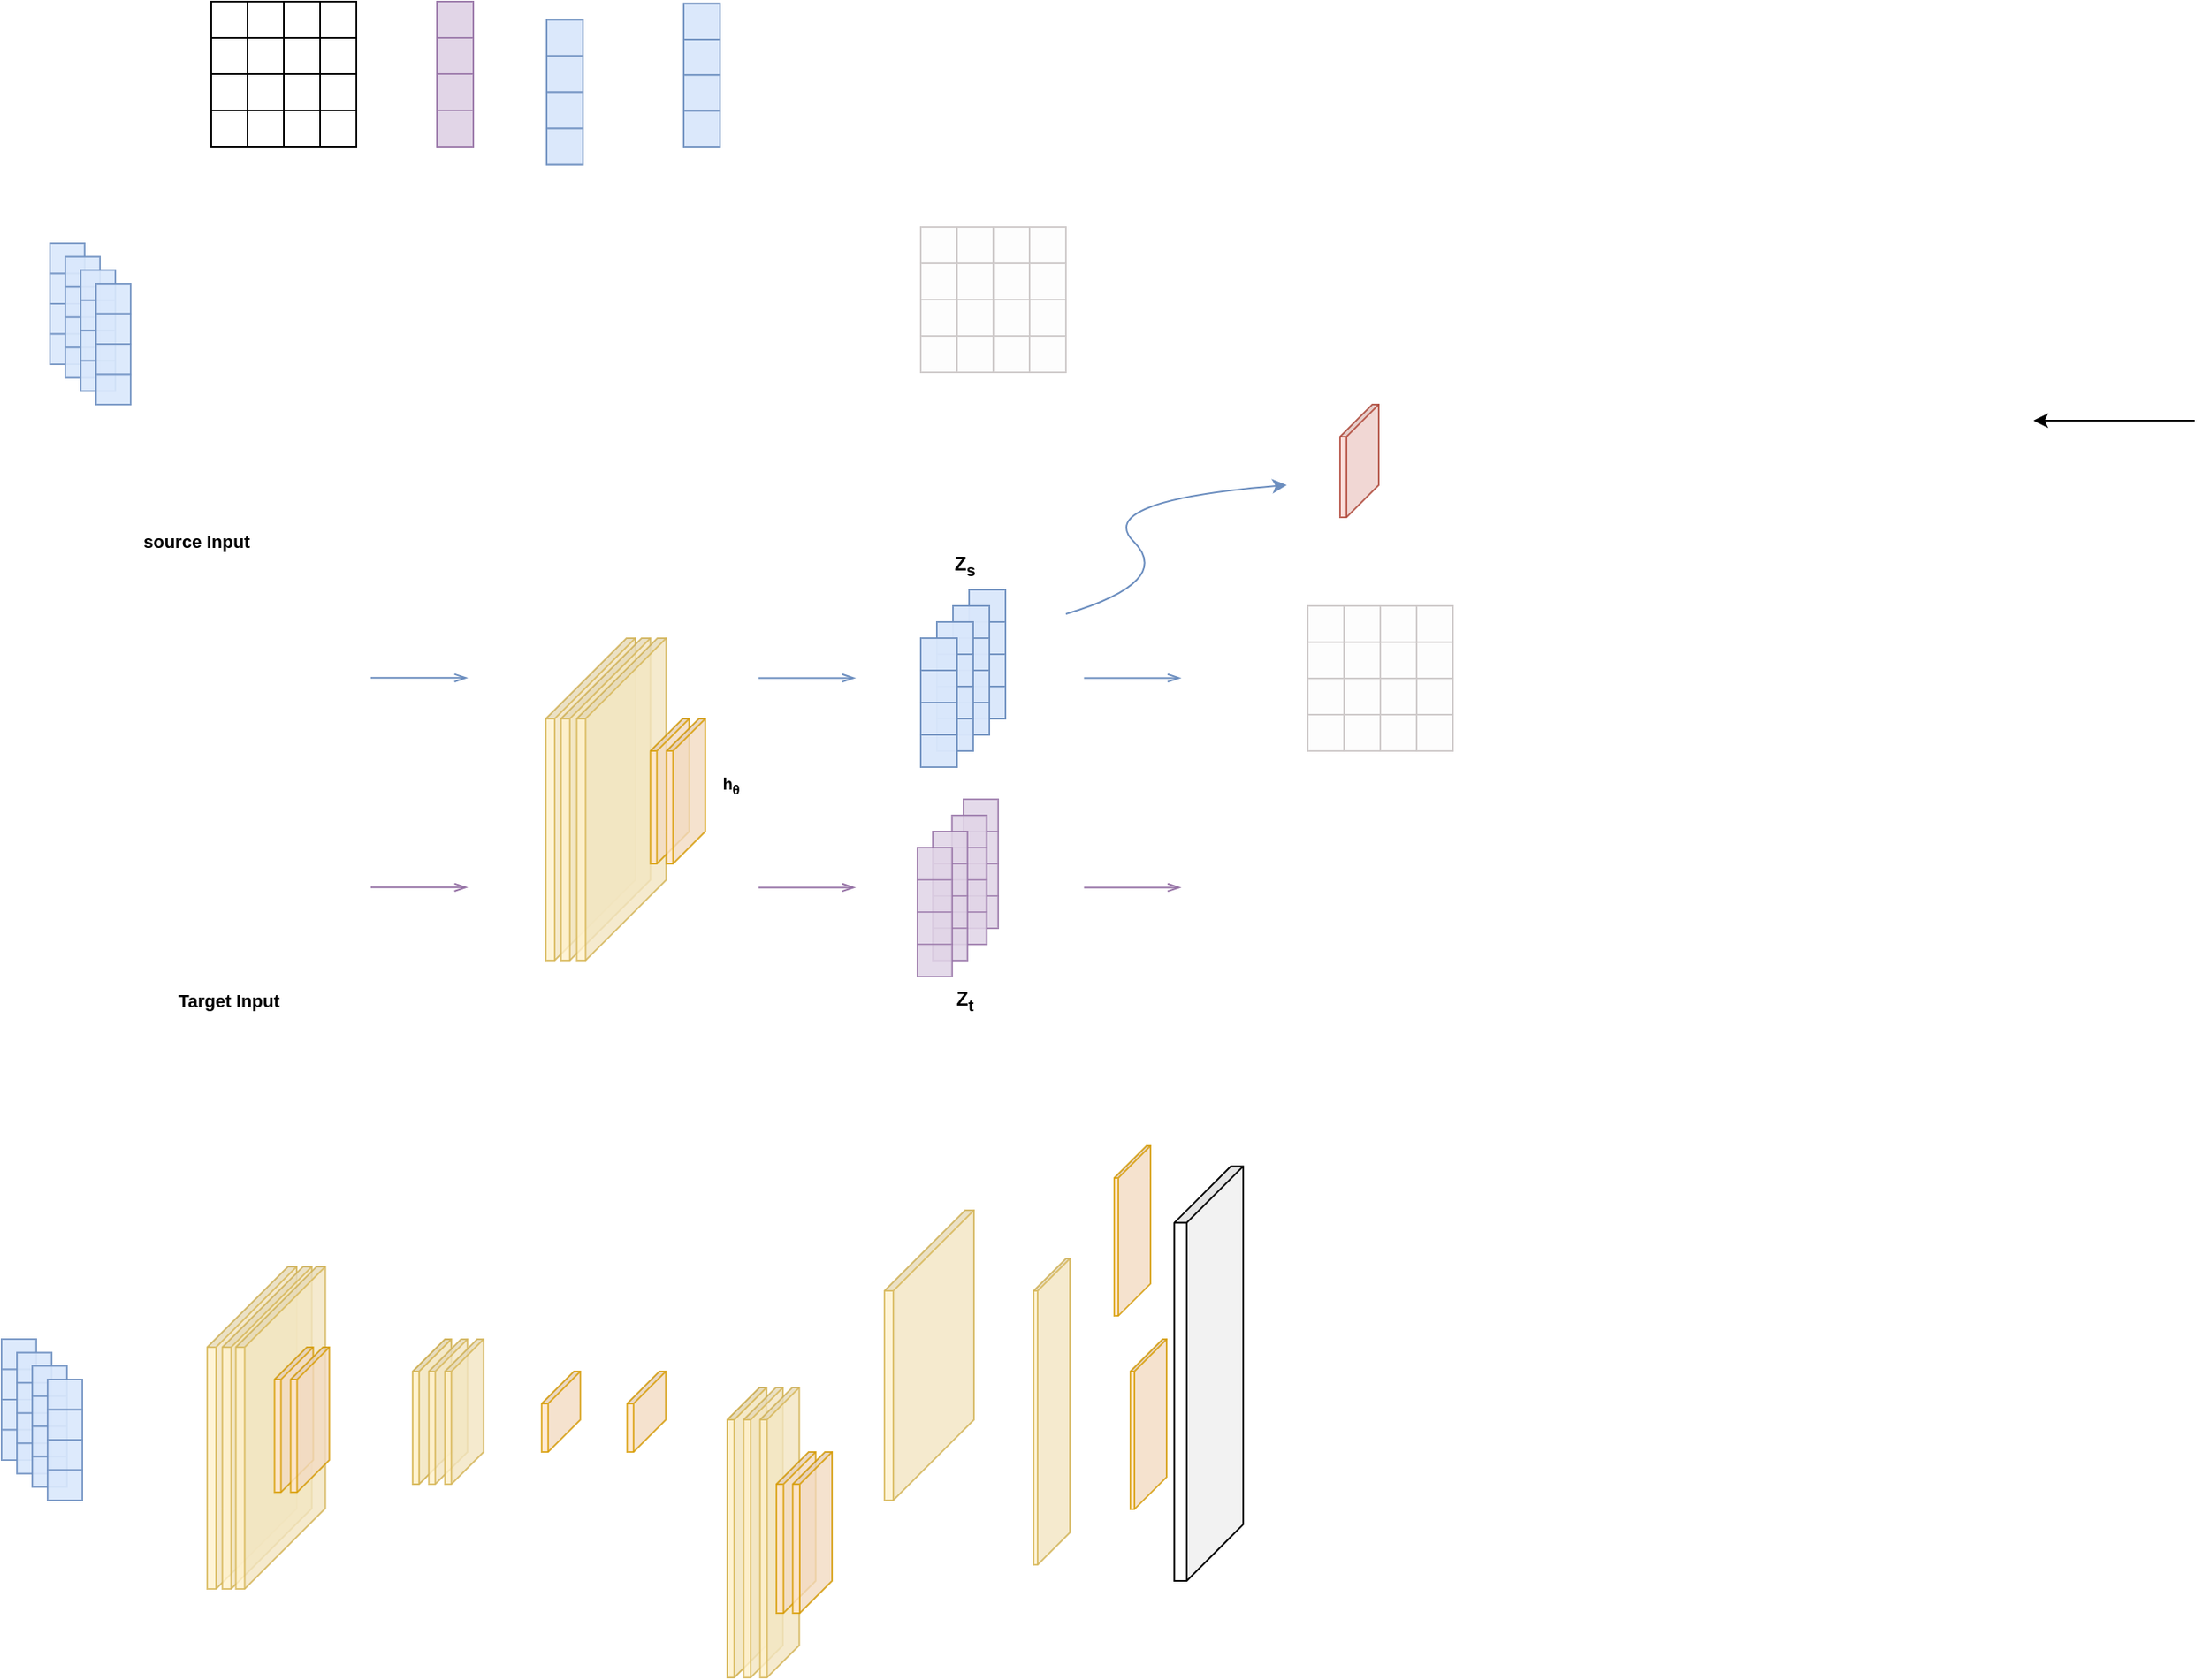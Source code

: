 <mxfile version="21.6.9" type="github">
  <diagram name="第 1 页" id="eCn1pgjikm2ZezW22cam">
    <mxGraphModel dx="1528" dy="1159" grid="1" gridSize="10" guides="1" tooltips="1" connect="1" arrows="1" fold="1" page="1" pageScale="1" pageWidth="827" pageHeight="1169" background="none" math="0" shadow="0">
      <root>
        <mxCell id="0" />
        <mxCell id="1" parent="0" />
        <mxCell id="kDmmCawddB5vqNu6WQzT-40" value="" style="shape=cube;whiteSpace=wrap;html=1;boundedLbl=1;backgroundOutline=1;darkOpacity=0.05;darkOpacity2=0.1;rotation=90;aspect=fixed;size=35;" vertex="1" parent="1">
          <mxGeometry x="650" y="930" width="257.16" height="42.72" as="geometry" />
        </mxCell>
        <mxCell id="kDmmCawddB5vqNu6WQzT-48" value="" style="group" vertex="1" connectable="0" parent="1">
          <mxGeometry x="480" y="960" width="65" height="180" as="geometry" />
        </mxCell>
        <mxCell id="kDmmCawddB5vqNu6WQzT-45" value="" style="group" vertex="1" connectable="0" parent="kDmmCawddB5vqNu6WQzT-48">
          <mxGeometry width="44.688" height="180" as="geometry" />
        </mxCell>
        <mxCell id="kDmmCawddB5vqNu6WQzT-34" value="&lt;div&gt;&lt;br&gt;&lt;/div&gt;" style="shape=cube;whiteSpace=wrap;html=1;boundedLbl=1;backgroundOutline=1;darkOpacity=0.05;darkOpacity2=0.1;fillColor=#fff2cc;strokeColor=#d6b656;labelPosition=center;verticalLabelPosition=middle;align=center;verticalAlign=top;spacingBottom=0;spacingTop=-4;size=20;rotation=0;direction=south;collapsible=0;opacity=90;movable=1;resizable=1;rotatable=1;deletable=1;editable=1;locked=0;connectable=1;" vertex="1" parent="kDmmCawddB5vqNu6WQzT-45">
          <mxGeometry width="24.375" height="180" as="geometry" />
        </mxCell>
        <mxCell id="kDmmCawddB5vqNu6WQzT-41" value="&lt;div&gt;&lt;br&gt;&lt;/div&gt;" style="shape=cube;whiteSpace=wrap;html=1;boundedLbl=1;backgroundOutline=1;darkOpacity=0.05;darkOpacity2=0.1;fillColor=#fff2cc;strokeColor=#d6b656;labelPosition=center;verticalLabelPosition=middle;align=center;verticalAlign=top;spacingBottom=0;spacingTop=-4;size=20;rotation=0;direction=south;collapsible=0;opacity=80;movable=1;resizable=1;rotatable=1;deletable=1;editable=1;locked=0;connectable=1;" vertex="1" parent="kDmmCawddB5vqNu6WQzT-45">
          <mxGeometry x="10.156" width="24.375" height="180" as="geometry" />
        </mxCell>
        <mxCell id="kDmmCawddB5vqNu6WQzT-42" value="&lt;div&gt;&lt;br&gt;&lt;/div&gt;" style="shape=cube;whiteSpace=wrap;html=1;boundedLbl=1;backgroundOutline=1;darkOpacity=0.05;darkOpacity2=0.1;fillColor=#fff2cc;strokeColor=#d6b656;labelPosition=center;verticalLabelPosition=middle;align=center;verticalAlign=top;spacingBottom=0;spacingTop=-4;size=20;rotation=0;direction=south;collapsible=0;opacity=80;movable=1;resizable=1;rotatable=1;deletable=1;editable=1;locked=0;connectable=1;" vertex="1" parent="kDmmCawddB5vqNu6WQzT-45">
          <mxGeometry x="20.312" width="24.375" height="180" as="geometry" />
        </mxCell>
        <mxCell id="kDmmCawddB5vqNu6WQzT-44" value="" style="shape=cube;whiteSpace=wrap;html=1;boundedLbl=1;backgroundOutline=1;darkOpacity=0.05;darkOpacity2=0.1;fillColor=#ffe6cc;strokeColor=#d79b00;opacity=80;direction=south;rotation=0;size=20;container=0;resizeHeight=1;resizeWidth=1;" vertex="1" parent="kDmmCawddB5vqNu6WQzT-48">
          <mxGeometry x="30.469" y="40" width="24.375" height="100.0" as="geometry" />
        </mxCell>
        <mxCell id="kDmmCawddB5vqNu6WQzT-47" value="" style="shape=cube;whiteSpace=wrap;html=1;boundedLbl=1;backgroundOutline=1;darkOpacity=0.05;darkOpacity2=0.1;fillColor=#ffe6cc;strokeColor=#d79b00;opacity=80;direction=south;rotation=0;size=20;container=0;resizeHeight=1;resizeWidth=1;" vertex="1" parent="kDmmCawddB5vqNu6WQzT-48">
          <mxGeometry x="40.625" y="40" width="24.375" height="100.0" as="geometry" />
        </mxCell>
        <mxCell id="kDmmCawddB5vqNu6WQzT-55" value="" style="shape=cube;whiteSpace=wrap;html=1;boundedLbl=1;backgroundOutline=1;darkOpacity=0.05;darkOpacity2=0.1;fillColor=#ffe6cc;strokeColor=#d79b00;opacity=80;direction=south;rotation=0;size=20;container=0;resizeHeight=1;resizeWidth=1;" vertex="1" parent="1">
          <mxGeometry x="364.91" y="950" width="24" height="50" as="geometry" />
        </mxCell>
        <mxCell id="kDmmCawddB5vqNu6WQzT-56" value="" style="shape=cube;whiteSpace=wrap;html=1;boundedLbl=1;backgroundOutline=1;darkOpacity=0.05;darkOpacity2=0.1;fillColor=#ffe6cc;strokeColor=#d79b00;opacity=80;direction=south;rotation=0;size=20;container=0;resizeHeight=1;resizeWidth=1;" vertex="1" parent="1">
          <mxGeometry x="417.91" y="950" width="24" height="50" as="geometry" />
        </mxCell>
        <mxCell id="kDmmCawddB5vqNu6WQzT-52" value="&lt;div&gt;&lt;br&gt;&lt;/div&gt;" style="shape=cube;whiteSpace=wrap;html=1;boundedLbl=1;backgroundOutline=1;darkOpacity=0.05;darkOpacity2=0.1;fillColor=#fff2cc;strokeColor=#d6b656;labelPosition=center;verticalLabelPosition=middle;align=center;verticalAlign=top;spacingBottom=0;spacingTop=-4;size=20;rotation=0;direction=south;collapsible=0;opacity=90;movable=1;resizable=1;rotatable=1;deletable=1;editable=1;locked=0;connectable=1;container=0;" vertex="1" parent="1">
          <mxGeometry x="284.91" y="930" width="24" height="90" as="geometry" />
        </mxCell>
        <mxCell id="kDmmCawddB5vqNu6WQzT-53" value="&lt;div&gt;&lt;br&gt;&lt;/div&gt;" style="shape=cube;whiteSpace=wrap;html=1;boundedLbl=1;backgroundOutline=1;darkOpacity=0.05;darkOpacity2=0.1;fillColor=#fff2cc;strokeColor=#d6b656;labelPosition=center;verticalLabelPosition=middle;align=center;verticalAlign=top;spacingBottom=0;spacingTop=-4;size=20;rotation=0;direction=south;collapsible=0;opacity=80;movable=1;resizable=1;rotatable=1;deletable=1;editable=1;locked=0;connectable=1;container=0;" vertex="1" parent="1">
          <mxGeometry x="294.91" y="930" width="24" height="90" as="geometry" />
        </mxCell>
        <mxCell id="kDmmCawddB5vqNu6WQzT-54" value="&lt;div&gt;&lt;br&gt;&lt;/div&gt;" style="shape=cube;whiteSpace=wrap;html=1;boundedLbl=1;backgroundOutline=1;darkOpacity=0.05;darkOpacity2=0.1;fillColor=#fff2cc;strokeColor=#d6b656;labelPosition=center;verticalLabelPosition=middle;align=center;verticalAlign=top;spacingBottom=0;spacingTop=-4;size=20;rotation=0;direction=south;collapsible=0;opacity=80;movable=1;resizable=1;rotatable=1;deletable=1;editable=1;locked=0;connectable=1;container=0;" vertex="1" parent="1">
          <mxGeometry x="304.91" y="930" width="24" height="90" as="geometry" />
        </mxCell>
        <mxCell id="kDmmCawddB5vqNu6WQzT-70" value="" style="group;opacity=70;" vertex="1" connectable="0" parent="1">
          <mxGeometry x="453" y="101.25" width="22.5" height="88.75" as="geometry" />
        </mxCell>
        <mxCell id="kDmmCawddB5vqNu6WQzT-71" value="" style="group;fillColor=#dae8fc;strokeColor=#6c8ebf;container=0;opacity=80;" vertex="1" connectable="0" parent="kDmmCawddB5vqNu6WQzT-70">
          <mxGeometry width="22.5" height="88.75" as="geometry" />
        </mxCell>
        <mxCell id="kDmmCawddB5vqNu6WQzT-72" value="" style="verticalLabelPosition=bottom;verticalAlign=top;html=1;shape=mxgraph.basic.rect;fillColor2=none;strokeWidth=1;size=20;indent=5;movable=1;resizable=1;rotatable=1;deletable=1;editable=1;locked=0;connectable=1;fillColor=#dae8fc;strokeColor=#6c8ebf;opacity=80;" vertex="1" parent="kDmmCawddB5vqNu6WQzT-70">
          <mxGeometry width="22.5" height="22.188" as="geometry" />
        </mxCell>
        <mxCell id="kDmmCawddB5vqNu6WQzT-73" value="" style="verticalLabelPosition=bottom;verticalAlign=top;html=1;shape=mxgraph.basic.rect;fillColor2=none;strokeWidth=1;size=20;indent=5;movable=1;resizable=1;rotatable=1;deletable=1;editable=1;locked=0;connectable=1;fillColor=#dae8fc;strokeColor=#6c8ebf;opacity=80;" vertex="1" parent="kDmmCawddB5vqNu6WQzT-70">
          <mxGeometry y="22.188" width="22.5" height="22.188" as="geometry" />
        </mxCell>
        <mxCell id="kDmmCawddB5vqNu6WQzT-74" value="" style="verticalLabelPosition=bottom;verticalAlign=top;html=1;shape=mxgraph.basic.rect;fillColor2=none;strokeWidth=1;size=20;indent=5;movable=1;resizable=1;rotatable=1;deletable=1;editable=1;locked=0;connectable=1;fillColor=#dae8fc;strokeColor=#6c8ebf;opacity=80;" vertex="1" parent="kDmmCawddB5vqNu6WQzT-70">
          <mxGeometry y="44.375" width="22.5" height="22.188" as="geometry" />
        </mxCell>
        <mxCell id="kDmmCawddB5vqNu6WQzT-75" value="" style="verticalLabelPosition=bottom;verticalAlign=top;html=1;shape=mxgraph.basic.rect;fillColor2=none;strokeWidth=1;size=20;indent=5;movable=1;resizable=1;rotatable=1;deletable=1;editable=1;locked=0;connectable=1;fillColor=#dae8fc;strokeColor=#6c8ebf;opacity=80;" vertex="1" parent="kDmmCawddB5vqNu6WQzT-70">
          <mxGeometry y="66.562" width="22.5" height="22.188" as="geometry" />
        </mxCell>
        <mxCell id="kDmmCawddB5vqNu6WQzT-76" value="" style="group" vertex="1" connectable="0" parent="1">
          <mxGeometry x="368" y="111.25" width="22.5" height="90" as="geometry" />
        </mxCell>
        <mxCell id="kDmmCawddB5vqNu6WQzT-63" value="" style="group;fillColor=#dae8fc;strokeColor=#6c8ebf;container=0;opacity=80;" vertex="1" connectable="0" parent="kDmmCawddB5vqNu6WQzT-76">
          <mxGeometry width="22.5" height="90" as="geometry" />
        </mxCell>
        <mxCell id="kDmmCawddB5vqNu6WQzT-64" value="" style="verticalLabelPosition=bottom;verticalAlign=top;html=1;shape=mxgraph.basic.rect;fillColor2=none;strokeWidth=1;size=20;indent=5;movable=1;resizable=1;rotatable=1;deletable=1;editable=1;locked=0;connectable=1;fillColor=#dae8fc;strokeColor=#6c8ebf;opacity=80;" vertex="1" parent="kDmmCawddB5vqNu6WQzT-76">
          <mxGeometry width="22.5" height="22.5" as="geometry" />
        </mxCell>
        <mxCell id="kDmmCawddB5vqNu6WQzT-65" value="" style="verticalLabelPosition=bottom;verticalAlign=top;html=1;shape=mxgraph.basic.rect;fillColor2=none;strokeWidth=1;size=20;indent=5;movable=1;resizable=1;rotatable=1;deletable=1;editable=1;locked=0;connectable=1;fillColor=#dae8fc;strokeColor=#6c8ebf;opacity=80;" vertex="1" parent="kDmmCawddB5vqNu6WQzT-76">
          <mxGeometry y="22.5" width="22.5" height="22.5" as="geometry" />
        </mxCell>
        <mxCell id="kDmmCawddB5vqNu6WQzT-66" value="" style="verticalLabelPosition=bottom;verticalAlign=top;html=1;shape=mxgraph.basic.rect;fillColor2=none;strokeWidth=1;size=20;indent=5;movable=1;resizable=1;rotatable=1;deletable=1;editable=1;locked=0;connectable=1;fillColor=#dae8fc;strokeColor=#6c8ebf;opacity=80;" vertex="1" parent="kDmmCawddB5vqNu6WQzT-76">
          <mxGeometry y="45" width="22.5" height="22.5" as="geometry" />
        </mxCell>
        <mxCell id="kDmmCawddB5vqNu6WQzT-67" value="" style="verticalLabelPosition=bottom;verticalAlign=top;html=1;shape=mxgraph.basic.rect;fillColor2=none;strokeWidth=1;size=20;indent=5;movable=1;resizable=1;rotatable=1;deletable=1;editable=1;locked=0;connectable=1;fillColor=#dae8fc;strokeColor=#6c8ebf;opacity=80;" vertex="1" parent="kDmmCawddB5vqNu6WQzT-76">
          <mxGeometry y="67.5" width="22.5" height="22.5" as="geometry" />
        </mxCell>
        <mxCell id="kDmmCawddB5vqNu6WQzT-125" value="" style="group;opacity=70;" vertex="1" connectable="0" parent="1">
          <mxGeometry x="60" y="250" width="50" height="100" as="geometry" />
        </mxCell>
        <mxCell id="kDmmCawddB5vqNu6WQzT-69" value="" style="group;opacity=70;" vertex="1" connectable="0" parent="kDmmCawddB5vqNu6WQzT-125">
          <mxGeometry width="21.429" height="75" as="geometry" />
        </mxCell>
        <mxCell id="kDmmCawddB5vqNu6WQzT-62" value="" style="group;fillColor=#dae8fc;strokeColor=#6c8ebf;container=0;opacity=70;" vertex="1" connectable="0" parent="kDmmCawddB5vqNu6WQzT-69">
          <mxGeometry width="21.429" height="75" as="geometry" />
        </mxCell>
        <mxCell id="kDmmCawddB5vqNu6WQzT-58" value="" style="verticalLabelPosition=bottom;verticalAlign=top;html=1;shape=mxgraph.basic.rect;fillColor2=none;strokeWidth=1;size=20;indent=5;movable=1;resizable=1;rotatable=1;deletable=1;editable=1;locked=0;connectable=1;fillColor=#dae8fc;strokeColor=#6c8ebf;opacity=70;" vertex="1" parent="kDmmCawddB5vqNu6WQzT-69">
          <mxGeometry width="21.429" height="18.75" as="geometry" />
        </mxCell>
        <mxCell id="kDmmCawddB5vqNu6WQzT-59" value="" style="verticalLabelPosition=bottom;verticalAlign=top;html=1;shape=mxgraph.basic.rect;fillColor2=none;strokeWidth=1;size=20;indent=5;movable=1;resizable=1;rotatable=1;deletable=1;editable=1;locked=0;connectable=1;fillColor=#dae8fc;strokeColor=#6c8ebf;opacity=70;" vertex="1" parent="kDmmCawddB5vqNu6WQzT-69">
          <mxGeometry y="18.75" width="21.429" height="18.75" as="geometry" />
        </mxCell>
        <mxCell id="kDmmCawddB5vqNu6WQzT-60" value="" style="verticalLabelPosition=bottom;verticalAlign=top;html=1;shape=mxgraph.basic.rect;fillColor2=none;strokeWidth=1;size=20;indent=5;movable=1;resizable=1;rotatable=1;deletable=1;editable=1;locked=0;connectable=1;fillColor=#dae8fc;strokeColor=#6c8ebf;opacity=70;" vertex="1" parent="kDmmCawddB5vqNu6WQzT-69">
          <mxGeometry y="37.5" width="21.429" height="18.75" as="geometry" />
        </mxCell>
        <mxCell id="kDmmCawddB5vqNu6WQzT-61" value="" style="verticalLabelPosition=bottom;verticalAlign=top;html=1;shape=mxgraph.basic.rect;fillColor2=none;strokeWidth=1;size=20;indent=5;movable=1;resizable=1;rotatable=1;deletable=1;editable=1;locked=0;connectable=1;fillColor=#dae8fc;strokeColor=#6c8ebf;opacity=70;" vertex="1" parent="kDmmCawddB5vqNu6WQzT-69">
          <mxGeometry y="56.25" width="21.429" height="18.75" as="geometry" />
        </mxCell>
        <mxCell id="kDmmCawddB5vqNu6WQzT-107" value="" style="group;opacity=70;" vertex="1" connectable="0" parent="kDmmCawddB5vqNu6WQzT-125">
          <mxGeometry x="9.524" y="8.333" width="21.429" height="75" as="geometry" />
        </mxCell>
        <mxCell id="kDmmCawddB5vqNu6WQzT-108" value="" style="group;fillColor=#dae8fc;strokeColor=#6c8ebf;container=0;opacity=70;" vertex="1" connectable="0" parent="kDmmCawddB5vqNu6WQzT-107">
          <mxGeometry width="21.429" height="75" as="geometry" />
        </mxCell>
        <mxCell id="kDmmCawddB5vqNu6WQzT-109" value="" style="verticalLabelPosition=bottom;verticalAlign=top;html=1;shape=mxgraph.basic.rect;fillColor2=none;strokeWidth=1;size=20;indent=5;movable=1;resizable=1;rotatable=1;deletable=1;editable=1;locked=0;connectable=1;fillColor=#dae8fc;strokeColor=#6c8ebf;opacity=70;" vertex="1" parent="kDmmCawddB5vqNu6WQzT-107">
          <mxGeometry width="21.429" height="18.75" as="geometry" />
        </mxCell>
        <mxCell id="kDmmCawddB5vqNu6WQzT-110" value="" style="verticalLabelPosition=bottom;verticalAlign=top;html=1;shape=mxgraph.basic.rect;fillColor2=none;strokeWidth=1;size=20;indent=5;movable=1;resizable=1;rotatable=1;deletable=1;editable=1;locked=0;connectable=1;fillColor=#dae8fc;strokeColor=#6c8ebf;opacity=70;" vertex="1" parent="kDmmCawddB5vqNu6WQzT-107">
          <mxGeometry y="18.75" width="21.429" height="18.75" as="geometry" />
        </mxCell>
        <mxCell id="kDmmCawddB5vqNu6WQzT-111" value="" style="verticalLabelPosition=bottom;verticalAlign=top;html=1;shape=mxgraph.basic.rect;fillColor2=none;strokeWidth=1;size=20;indent=5;movable=1;resizable=1;rotatable=1;deletable=1;editable=1;locked=0;connectable=1;fillColor=#dae8fc;strokeColor=#6c8ebf;opacity=70;" vertex="1" parent="kDmmCawddB5vqNu6WQzT-107">
          <mxGeometry y="37.5" width="21.429" height="18.75" as="geometry" />
        </mxCell>
        <mxCell id="kDmmCawddB5vqNu6WQzT-112" value="" style="verticalLabelPosition=bottom;verticalAlign=top;html=1;shape=mxgraph.basic.rect;fillColor2=none;strokeWidth=1;size=20;indent=5;movable=1;resizable=1;rotatable=1;deletable=1;editable=1;locked=0;connectable=1;fillColor=#dae8fc;strokeColor=#6c8ebf;opacity=70;" vertex="1" parent="kDmmCawddB5vqNu6WQzT-107">
          <mxGeometry y="56.25" width="21.429" height="18.75" as="geometry" />
        </mxCell>
        <mxCell id="kDmmCawddB5vqNu6WQzT-113" value="" style="group;opacity=70;" vertex="1" connectable="0" parent="kDmmCawddB5vqNu6WQzT-125">
          <mxGeometry x="19.048" y="16.667" width="21.429" height="75" as="geometry" />
        </mxCell>
        <mxCell id="kDmmCawddB5vqNu6WQzT-114" value="" style="group;fillColor=#dae8fc;strokeColor=#6c8ebf;container=0;opacity=70;" vertex="1" connectable="0" parent="kDmmCawddB5vqNu6WQzT-113">
          <mxGeometry width="21.429" height="75" as="geometry" />
        </mxCell>
        <mxCell id="kDmmCawddB5vqNu6WQzT-115" value="" style="verticalLabelPosition=bottom;verticalAlign=top;html=1;shape=mxgraph.basic.rect;fillColor2=none;strokeWidth=1;size=20;indent=5;movable=1;resizable=1;rotatable=1;deletable=1;editable=1;locked=0;connectable=1;fillColor=#dae8fc;strokeColor=#6c8ebf;opacity=70;" vertex="1" parent="kDmmCawddB5vqNu6WQzT-113">
          <mxGeometry width="21.429" height="18.75" as="geometry" />
        </mxCell>
        <mxCell id="kDmmCawddB5vqNu6WQzT-116" value="" style="verticalLabelPosition=bottom;verticalAlign=top;html=1;shape=mxgraph.basic.rect;fillColor2=none;strokeWidth=1;size=20;indent=5;movable=1;resizable=1;rotatable=1;deletable=1;editable=1;locked=0;connectable=1;fillColor=#dae8fc;strokeColor=#6c8ebf;opacity=70;" vertex="1" parent="kDmmCawddB5vqNu6WQzT-113">
          <mxGeometry y="18.75" width="21.429" height="18.75" as="geometry" />
        </mxCell>
        <mxCell id="kDmmCawddB5vqNu6WQzT-117" value="" style="verticalLabelPosition=bottom;verticalAlign=top;html=1;shape=mxgraph.basic.rect;fillColor2=none;strokeWidth=1;size=20;indent=5;movable=1;resizable=1;rotatable=1;deletable=1;editable=1;locked=0;connectable=1;fillColor=#dae8fc;strokeColor=#6c8ebf;opacity=70;" vertex="1" parent="kDmmCawddB5vqNu6WQzT-113">
          <mxGeometry y="37.5" width="21.429" height="18.75" as="geometry" />
        </mxCell>
        <mxCell id="kDmmCawddB5vqNu6WQzT-118" value="" style="verticalLabelPosition=bottom;verticalAlign=top;html=1;shape=mxgraph.basic.rect;fillColor2=none;strokeWidth=1;size=20;indent=5;movable=1;resizable=1;rotatable=1;deletable=1;editable=1;locked=0;connectable=1;fillColor=#dae8fc;strokeColor=#6c8ebf;opacity=70;" vertex="1" parent="kDmmCawddB5vqNu6WQzT-113">
          <mxGeometry y="56.25" width="21.429" height="18.75" as="geometry" />
        </mxCell>
        <mxCell id="kDmmCawddB5vqNu6WQzT-119" value="" style="group;opacity=70;" vertex="1" connectable="0" parent="kDmmCawddB5vqNu6WQzT-125">
          <mxGeometry x="28.571" y="25" width="21.429" height="75" as="geometry" />
        </mxCell>
        <mxCell id="kDmmCawddB5vqNu6WQzT-120" value="" style="group;fillColor=#dae8fc;strokeColor=#6c8ebf;container=0;opacity=70;" vertex="1" connectable="0" parent="kDmmCawddB5vqNu6WQzT-119">
          <mxGeometry width="21.429" height="75" as="geometry" />
        </mxCell>
        <mxCell id="kDmmCawddB5vqNu6WQzT-121" value="" style="verticalLabelPosition=bottom;verticalAlign=top;html=1;shape=mxgraph.basic.rect;fillColor2=none;strokeWidth=1;size=20;indent=5;movable=1;resizable=1;rotatable=1;deletable=1;editable=1;locked=0;connectable=1;fillColor=#dae8fc;strokeColor=#6c8ebf;opacity=70;" vertex="1" parent="kDmmCawddB5vqNu6WQzT-119">
          <mxGeometry width="21.429" height="18.75" as="geometry" />
        </mxCell>
        <mxCell id="kDmmCawddB5vqNu6WQzT-122" value="" style="verticalLabelPosition=bottom;verticalAlign=top;html=1;shape=mxgraph.basic.rect;fillColor2=none;strokeWidth=1;size=20;indent=5;movable=1;resizable=1;rotatable=1;deletable=1;editable=1;locked=0;connectable=1;fillColor=#dae8fc;strokeColor=#6c8ebf;opacity=70;" vertex="1" parent="kDmmCawddB5vqNu6WQzT-119">
          <mxGeometry y="18.75" width="21.429" height="18.75" as="geometry" />
        </mxCell>
        <mxCell id="kDmmCawddB5vqNu6WQzT-123" value="" style="verticalLabelPosition=bottom;verticalAlign=top;html=1;shape=mxgraph.basic.rect;fillColor2=none;strokeWidth=1;size=20;indent=5;movable=1;resizable=1;rotatable=1;deletable=1;editable=1;locked=0;connectable=1;fillColor=#dae8fc;strokeColor=#6c8ebf;opacity=70;" vertex="1" parent="kDmmCawddB5vqNu6WQzT-119">
          <mxGeometry y="37.5" width="21.429" height="18.75" as="geometry" />
        </mxCell>
        <mxCell id="kDmmCawddB5vqNu6WQzT-124" value="" style="verticalLabelPosition=bottom;verticalAlign=top;html=1;shape=mxgraph.basic.rect;fillColor2=none;strokeWidth=1;size=20;indent=5;movable=1;resizable=1;rotatable=1;deletable=1;editable=1;locked=0;connectable=1;fillColor=#dae8fc;strokeColor=#6c8ebf;opacity=70;" vertex="1" parent="kDmmCawddB5vqNu6WQzT-119">
          <mxGeometry y="56.25" width="21.429" height="18.75" as="geometry" />
        </mxCell>
        <mxCell id="kDmmCawddB5vqNu6WQzT-164" value="" style="group" vertex="1" connectable="0" parent="1">
          <mxGeometry x="619.4" y="595" width="28.55" height="110" as="geometry" />
        </mxCell>
        <mxCell id="kDmmCawddB5vqNu6WQzT-145" value="" style="group;fillColor=#e1d5e7;strokeColor=#9673a6;container=0;opacity=50;" vertex="1" connectable="0" parent="kDmmCawddB5vqNu6WQzT-164">
          <mxGeometry x="7.137" width="21.412" height="80" as="geometry" />
        </mxCell>
        <mxCell id="kDmmCawddB5vqNu6WQzT-146" value="" style="group;fillColor=#e1d5e7;strokeColor=#9673a6;container=0;opacity=50;" vertex="1" connectable="0" parent="kDmmCawddB5vqNu6WQzT-164">
          <mxGeometry x="7.137" width="21.412" height="80" as="geometry" />
        </mxCell>
        <mxCell id="kDmmCawddB5vqNu6WQzT-147" value="" style="verticalLabelPosition=bottom;verticalAlign=top;html=1;shape=mxgraph.basic.rect;fillColor2=none;strokeWidth=1;size=20;indent=5;movable=1;resizable=1;rotatable=1;deletable=1;editable=1;locked=0;connectable=1;fillColor=#e1d5e7;strokeColor=#9673a6;opacity=50;container=0;" vertex="1" parent="kDmmCawddB5vqNu6WQzT-164">
          <mxGeometry x="7.137" width="21.412" height="20" as="geometry" />
        </mxCell>
        <mxCell id="kDmmCawddB5vqNu6WQzT-148" value="" style="verticalLabelPosition=bottom;verticalAlign=top;html=1;shape=mxgraph.basic.rect;fillColor2=none;strokeWidth=1;size=20;indent=5;movable=1;resizable=1;rotatable=1;deletable=1;editable=1;locked=0;connectable=1;fillColor=#e1d5e7;strokeColor=#9673a6;opacity=50;container=0;" vertex="1" parent="kDmmCawddB5vqNu6WQzT-164">
          <mxGeometry x="7.137" y="20" width="21.412" height="20" as="geometry" />
        </mxCell>
        <mxCell id="kDmmCawddB5vqNu6WQzT-149" value="" style="verticalLabelPosition=bottom;verticalAlign=top;html=1;shape=mxgraph.basic.rect;fillColor2=none;strokeWidth=1;size=20;indent=5;movable=1;resizable=1;rotatable=1;deletable=1;editable=1;locked=0;connectable=1;fillColor=#e1d5e7;strokeColor=#9673a6;opacity=50;container=0;" vertex="1" parent="kDmmCawddB5vqNu6WQzT-164">
          <mxGeometry x="7.137" y="40" width="21.412" height="20" as="geometry" />
        </mxCell>
        <mxCell id="kDmmCawddB5vqNu6WQzT-150" value="" style="verticalLabelPosition=bottom;verticalAlign=top;html=1;shape=mxgraph.basic.rect;fillColor2=none;strokeWidth=1;size=20;indent=5;movable=1;resizable=1;rotatable=1;deletable=1;editable=1;locked=0;connectable=1;fillColor=#e1d5e7;strokeColor=#9673a6;opacity=50;container=0;" vertex="1" parent="kDmmCawddB5vqNu6WQzT-164">
          <mxGeometry x="7.137" y="60.0" width="21.412" height="20" as="geometry" />
        </mxCell>
        <mxCell id="kDmmCawddB5vqNu6WQzT-151" value="" style="group;opacity=50;" vertex="1" connectable="0" parent="kDmmCawddB5vqNu6WQzT-164">
          <mxGeometry y="10" width="21.412" height="100.0" as="geometry" />
        </mxCell>
        <mxCell id="kDmmCawddB5vqNu6WQzT-139" value="" style="group;fillColor=#e1d5e7;strokeColor=#9673a6;container=0;opacity=50;" vertex="1" connectable="0" parent="kDmmCawddB5vqNu6WQzT-151">
          <mxGeometry width="21.412" height="80" as="geometry" />
        </mxCell>
        <mxCell id="kDmmCawddB5vqNu6WQzT-140" value="" style="group;fillColor=#e1d5e7;strokeColor=#9673a6;container=0;opacity=50;" vertex="1" connectable="0" parent="kDmmCawddB5vqNu6WQzT-151">
          <mxGeometry width="21.412" height="80" as="geometry" />
        </mxCell>
        <mxCell id="kDmmCawddB5vqNu6WQzT-141" value="" style="verticalLabelPosition=bottom;verticalAlign=top;html=1;shape=mxgraph.basic.rect;fillColor2=none;strokeWidth=1;size=20;indent=5;movable=1;resizable=1;rotatable=1;deletable=1;editable=1;locked=0;connectable=1;fillColor=#e1d5e7;strokeColor=#9673a6;opacity=50;container=0;" vertex="1" parent="kDmmCawddB5vqNu6WQzT-151">
          <mxGeometry width="21.412" height="20" as="geometry" />
        </mxCell>
        <mxCell id="kDmmCawddB5vqNu6WQzT-142" value="" style="verticalLabelPosition=bottom;verticalAlign=top;html=1;shape=mxgraph.basic.rect;fillColor2=none;strokeWidth=1;size=20;indent=5;movable=1;resizable=1;rotatable=1;deletable=1;editable=1;locked=0;connectable=1;fillColor=#e1d5e7;strokeColor=#9673a6;opacity=50;container=0;" vertex="1" parent="kDmmCawddB5vqNu6WQzT-151">
          <mxGeometry y="20" width="21.412" height="20" as="geometry" />
        </mxCell>
        <mxCell id="kDmmCawddB5vqNu6WQzT-143" value="" style="verticalLabelPosition=bottom;verticalAlign=top;html=1;shape=mxgraph.basic.rect;fillColor2=none;strokeWidth=1;size=20;indent=5;movable=1;resizable=1;rotatable=1;deletable=1;editable=1;locked=0;connectable=1;fillColor=#e1d5e7;strokeColor=#9673a6;opacity=50;container=0;" vertex="1" parent="kDmmCawddB5vqNu6WQzT-151">
          <mxGeometry y="40" width="21.412" height="20" as="geometry" />
        </mxCell>
        <mxCell id="kDmmCawddB5vqNu6WQzT-144" value="" style="verticalLabelPosition=bottom;verticalAlign=top;html=1;shape=mxgraph.basic.rect;fillColor2=none;strokeWidth=1;size=20;indent=5;movable=1;resizable=1;rotatable=1;deletable=1;editable=1;locked=0;connectable=1;fillColor=#e1d5e7;strokeColor=#9673a6;opacity=50;container=0;" vertex="1" parent="kDmmCawddB5vqNu6WQzT-151">
          <mxGeometry y="60.0" width="21.412" height="20" as="geometry" />
        </mxCell>
        <mxCell id="kDmmCawddB5vqNu6WQzT-152" value="" style="group;fillColor=#e1d5e7;strokeColor=#9673a6;container=0;opacity=50;" vertex="1" connectable="0" parent="kDmmCawddB5vqNu6WQzT-151">
          <mxGeometry x="-11.896" y="10" width="21.412" height="80" as="geometry" />
        </mxCell>
        <mxCell id="kDmmCawddB5vqNu6WQzT-153" value="" style="group;fillColor=#e1d5e7;strokeColor=#9673a6;container=0;opacity=50;" vertex="1" connectable="0" parent="kDmmCawddB5vqNu6WQzT-151">
          <mxGeometry x="-11.896" y="10" width="21.412" height="80" as="geometry" />
        </mxCell>
        <mxCell id="kDmmCawddB5vqNu6WQzT-154" value="" style="verticalLabelPosition=bottom;verticalAlign=top;html=1;shape=mxgraph.basic.rect;fillColor2=none;strokeWidth=1;size=20;indent=5;movable=1;resizable=1;rotatable=1;deletable=1;editable=1;locked=0;connectable=1;fillColor=#e1d5e7;strokeColor=#9673a6;opacity=50;container=0;" vertex="1" parent="kDmmCawddB5vqNu6WQzT-151">
          <mxGeometry x="-11.896" y="10" width="21.412" height="20" as="geometry" />
        </mxCell>
        <mxCell id="kDmmCawddB5vqNu6WQzT-155" value="" style="verticalLabelPosition=bottom;verticalAlign=top;html=1;shape=mxgraph.basic.rect;fillColor2=none;strokeWidth=1;size=20;indent=5;movable=1;resizable=1;rotatable=1;deletable=1;editable=1;locked=0;connectable=1;fillColor=#e1d5e7;strokeColor=#9673a6;opacity=50;container=0;" vertex="1" parent="kDmmCawddB5vqNu6WQzT-151">
          <mxGeometry x="-11.896" y="30.0" width="21.412" height="20" as="geometry" />
        </mxCell>
        <mxCell id="kDmmCawddB5vqNu6WQzT-156" value="" style="verticalLabelPosition=bottom;verticalAlign=top;html=1;shape=mxgraph.basic.rect;fillColor2=none;strokeWidth=1;size=20;indent=5;movable=1;resizable=1;rotatable=1;deletable=1;editable=1;locked=0;connectable=1;fillColor=#e1d5e7;strokeColor=#9673a6;opacity=50;container=0;" vertex="1" parent="kDmmCawddB5vqNu6WQzT-151">
          <mxGeometry x="-11.896" y="50.0" width="21.412" height="20" as="geometry" />
        </mxCell>
        <mxCell id="kDmmCawddB5vqNu6WQzT-157" value="" style="verticalLabelPosition=bottom;verticalAlign=top;html=1;shape=mxgraph.basic.rect;fillColor2=none;strokeWidth=1;size=20;indent=5;movable=1;resizable=1;rotatable=1;deletable=1;editable=1;locked=0;connectable=1;fillColor=#e1d5e7;strokeColor=#9673a6;opacity=50;container=0;" vertex="1" parent="kDmmCawddB5vqNu6WQzT-151">
          <mxGeometry x="-11.896" y="70" width="21.412" height="20" as="geometry" />
        </mxCell>
        <mxCell id="kDmmCawddB5vqNu6WQzT-158" value="" style="group;fillColor=#e1d5e7;strokeColor=#9673a6;container=0;opacity=50;" vertex="1" connectable="0" parent="kDmmCawddB5vqNu6WQzT-151">
          <mxGeometry x="-21.412" y="20" width="21.412" height="80" as="geometry" />
        </mxCell>
        <mxCell id="kDmmCawddB5vqNu6WQzT-159" value="" style="group;fillColor=#e1d5e7;strokeColor=#9673a6;container=0;opacity=50;" vertex="1" connectable="0" parent="kDmmCawddB5vqNu6WQzT-151">
          <mxGeometry x="-21.412" y="20" width="21.412" height="80" as="geometry" />
        </mxCell>
        <mxCell id="kDmmCawddB5vqNu6WQzT-160" value="" style="verticalLabelPosition=bottom;verticalAlign=top;html=1;shape=mxgraph.basic.rect;fillColor2=none;strokeWidth=1;size=20;indent=5;movable=1;resizable=1;rotatable=1;deletable=1;editable=1;locked=0;connectable=1;fillColor=#e1d5e7;strokeColor=#9673a6;opacity=50;container=0;" vertex="1" parent="kDmmCawddB5vqNu6WQzT-151">
          <mxGeometry x="-21.412" y="20" width="21.412" height="20" as="geometry" />
        </mxCell>
        <mxCell id="kDmmCawddB5vqNu6WQzT-161" value="" style="verticalLabelPosition=bottom;verticalAlign=top;html=1;shape=mxgraph.basic.rect;fillColor2=none;strokeWidth=1;size=20;indent=5;movable=1;resizable=1;rotatable=1;deletable=1;editable=1;locked=0;connectable=1;fillColor=#e1d5e7;strokeColor=#9673a6;opacity=50;container=0;" vertex="1" parent="kDmmCawddB5vqNu6WQzT-151">
          <mxGeometry x="-21.412" y="40" width="21.412" height="20" as="geometry" />
        </mxCell>
        <mxCell id="kDmmCawddB5vqNu6WQzT-162" value="" style="verticalLabelPosition=bottom;verticalAlign=top;html=1;shape=mxgraph.basic.rect;fillColor2=none;strokeWidth=1;size=20;indent=5;movable=1;resizable=1;rotatable=1;deletable=1;editable=1;locked=0;connectable=1;fillColor=#e1d5e7;strokeColor=#9673a6;opacity=50;container=0;" vertex="1" parent="kDmmCawddB5vqNu6WQzT-151">
          <mxGeometry x="-21.412" y="60.0" width="21.412" height="20" as="geometry" />
        </mxCell>
        <mxCell id="kDmmCawddB5vqNu6WQzT-163" value="" style="verticalLabelPosition=bottom;verticalAlign=top;html=1;shape=mxgraph.basic.rect;fillColor2=none;strokeWidth=1;size=20;indent=5;movable=1;resizable=1;rotatable=1;deletable=1;editable=1;locked=0;connectable=1;fillColor=#e1d5e7;strokeColor=#9673a6;opacity=50;container=0;" vertex="1" parent="kDmmCawddB5vqNu6WQzT-151">
          <mxGeometry x="-21.412" y="80" width="21.412" height="20" as="geometry" />
        </mxCell>
        <mxCell id="kDmmCawddB5vqNu6WQzT-165" value="" style="group;opacity=70;" vertex="1" connectable="0" parent="1">
          <mxGeometry x="30" y="930" width="50" height="100" as="geometry" />
        </mxCell>
        <mxCell id="kDmmCawddB5vqNu6WQzT-166" value="" style="group;opacity=70;" vertex="1" connectable="0" parent="kDmmCawddB5vqNu6WQzT-165">
          <mxGeometry width="21.429" height="75" as="geometry" />
        </mxCell>
        <mxCell id="kDmmCawddB5vqNu6WQzT-167" value="" style="group;fillColor=#dae8fc;strokeColor=#6c8ebf;container=0;opacity=70;" vertex="1" connectable="0" parent="kDmmCawddB5vqNu6WQzT-166">
          <mxGeometry width="21.429" height="75" as="geometry" />
        </mxCell>
        <mxCell id="kDmmCawddB5vqNu6WQzT-168" value="" style="verticalLabelPosition=bottom;verticalAlign=top;html=1;shape=mxgraph.basic.rect;fillColor2=none;strokeWidth=1;size=20;indent=5;movable=1;resizable=1;rotatable=1;deletable=1;editable=1;locked=0;connectable=1;fillColor=#dae8fc;strokeColor=#6c8ebf;opacity=70;" vertex="1" parent="kDmmCawddB5vqNu6WQzT-166">
          <mxGeometry width="21.429" height="18.75" as="geometry" />
        </mxCell>
        <mxCell id="kDmmCawddB5vqNu6WQzT-169" value="" style="verticalLabelPosition=bottom;verticalAlign=top;html=1;shape=mxgraph.basic.rect;fillColor2=none;strokeWidth=1;size=20;indent=5;movable=1;resizable=1;rotatable=1;deletable=1;editable=1;locked=0;connectable=1;fillColor=#dae8fc;strokeColor=#6c8ebf;opacity=70;" vertex="1" parent="kDmmCawddB5vqNu6WQzT-166">
          <mxGeometry y="18.75" width="21.429" height="18.75" as="geometry" />
        </mxCell>
        <mxCell id="kDmmCawddB5vqNu6WQzT-170" value="" style="verticalLabelPosition=bottom;verticalAlign=top;html=1;shape=mxgraph.basic.rect;fillColor2=none;strokeWidth=1;size=20;indent=5;movable=1;resizable=1;rotatable=1;deletable=1;editable=1;locked=0;connectable=1;fillColor=#dae8fc;strokeColor=#6c8ebf;opacity=70;" vertex="1" parent="kDmmCawddB5vqNu6WQzT-166">
          <mxGeometry y="37.5" width="21.429" height="18.75" as="geometry" />
        </mxCell>
        <mxCell id="kDmmCawddB5vqNu6WQzT-171" value="" style="verticalLabelPosition=bottom;verticalAlign=top;html=1;shape=mxgraph.basic.rect;fillColor2=none;strokeWidth=1;size=20;indent=5;movable=1;resizable=1;rotatable=1;deletable=1;editable=1;locked=0;connectable=1;fillColor=#dae8fc;strokeColor=#6c8ebf;opacity=70;" vertex="1" parent="kDmmCawddB5vqNu6WQzT-166">
          <mxGeometry y="56.25" width="21.429" height="18.75" as="geometry" />
        </mxCell>
        <mxCell id="kDmmCawddB5vqNu6WQzT-172" value="" style="group;opacity=70;" vertex="1" connectable="0" parent="kDmmCawddB5vqNu6WQzT-165">
          <mxGeometry x="9.524" y="8.333" width="21.429" height="75" as="geometry" />
        </mxCell>
        <mxCell id="kDmmCawddB5vqNu6WQzT-173" value="" style="group;fillColor=#dae8fc;strokeColor=#6c8ebf;container=0;opacity=70;" vertex="1" connectable="0" parent="kDmmCawddB5vqNu6WQzT-172">
          <mxGeometry width="21.429" height="75" as="geometry" />
        </mxCell>
        <mxCell id="kDmmCawddB5vqNu6WQzT-174" value="" style="verticalLabelPosition=bottom;verticalAlign=top;html=1;shape=mxgraph.basic.rect;fillColor2=none;strokeWidth=1;size=20;indent=5;movable=1;resizable=1;rotatable=1;deletable=1;editable=1;locked=0;connectable=1;fillColor=#dae8fc;strokeColor=#6c8ebf;opacity=70;" vertex="1" parent="kDmmCawddB5vqNu6WQzT-172">
          <mxGeometry width="21.429" height="18.75" as="geometry" />
        </mxCell>
        <mxCell id="kDmmCawddB5vqNu6WQzT-175" value="" style="verticalLabelPosition=bottom;verticalAlign=top;html=1;shape=mxgraph.basic.rect;fillColor2=none;strokeWidth=1;size=20;indent=5;movable=1;resizable=1;rotatable=1;deletable=1;editable=1;locked=0;connectable=1;fillColor=#dae8fc;strokeColor=#6c8ebf;opacity=70;" vertex="1" parent="kDmmCawddB5vqNu6WQzT-172">
          <mxGeometry y="18.75" width="21.429" height="18.75" as="geometry" />
        </mxCell>
        <mxCell id="kDmmCawddB5vqNu6WQzT-176" value="" style="verticalLabelPosition=bottom;verticalAlign=top;html=1;shape=mxgraph.basic.rect;fillColor2=none;strokeWidth=1;size=20;indent=5;movable=1;resizable=1;rotatable=1;deletable=1;editable=1;locked=0;connectable=1;fillColor=#dae8fc;strokeColor=#6c8ebf;opacity=70;" vertex="1" parent="kDmmCawddB5vqNu6WQzT-172">
          <mxGeometry y="37.5" width="21.429" height="18.75" as="geometry" />
        </mxCell>
        <mxCell id="kDmmCawddB5vqNu6WQzT-177" value="" style="verticalLabelPosition=bottom;verticalAlign=top;html=1;shape=mxgraph.basic.rect;fillColor2=none;strokeWidth=1;size=20;indent=5;movable=1;resizable=1;rotatable=1;deletable=1;editable=1;locked=0;connectable=1;fillColor=#dae8fc;strokeColor=#6c8ebf;opacity=70;" vertex="1" parent="kDmmCawddB5vqNu6WQzT-172">
          <mxGeometry y="56.25" width="21.429" height="18.75" as="geometry" />
        </mxCell>
        <mxCell id="kDmmCawddB5vqNu6WQzT-178" value="" style="group;opacity=70;" vertex="1" connectable="0" parent="kDmmCawddB5vqNu6WQzT-165">
          <mxGeometry x="19.048" y="16.667" width="21.429" height="75" as="geometry" />
        </mxCell>
        <mxCell id="kDmmCawddB5vqNu6WQzT-179" value="" style="group;fillColor=#dae8fc;strokeColor=#6c8ebf;container=0;opacity=70;" vertex="1" connectable="0" parent="kDmmCawddB5vqNu6WQzT-178">
          <mxGeometry width="21.429" height="75" as="geometry" />
        </mxCell>
        <mxCell id="kDmmCawddB5vqNu6WQzT-180" value="" style="verticalLabelPosition=bottom;verticalAlign=top;html=1;shape=mxgraph.basic.rect;fillColor2=none;strokeWidth=1;size=20;indent=5;movable=1;resizable=1;rotatable=1;deletable=1;editable=1;locked=0;connectable=1;fillColor=#dae8fc;strokeColor=#6c8ebf;opacity=70;" vertex="1" parent="kDmmCawddB5vqNu6WQzT-178">
          <mxGeometry width="21.429" height="18.75" as="geometry" />
        </mxCell>
        <mxCell id="kDmmCawddB5vqNu6WQzT-181" value="" style="verticalLabelPosition=bottom;verticalAlign=top;html=1;shape=mxgraph.basic.rect;fillColor2=none;strokeWidth=1;size=20;indent=5;movable=1;resizable=1;rotatable=1;deletable=1;editable=1;locked=0;connectable=1;fillColor=#dae8fc;strokeColor=#6c8ebf;opacity=70;" vertex="1" parent="kDmmCawddB5vqNu6WQzT-178">
          <mxGeometry y="18.75" width="21.429" height="18.75" as="geometry" />
        </mxCell>
        <mxCell id="kDmmCawddB5vqNu6WQzT-182" value="" style="verticalLabelPosition=bottom;verticalAlign=top;html=1;shape=mxgraph.basic.rect;fillColor2=none;strokeWidth=1;size=20;indent=5;movable=1;resizable=1;rotatable=1;deletable=1;editable=1;locked=0;connectable=1;fillColor=#dae8fc;strokeColor=#6c8ebf;opacity=70;" vertex="1" parent="kDmmCawddB5vqNu6WQzT-178">
          <mxGeometry y="37.5" width="21.429" height="18.75" as="geometry" />
        </mxCell>
        <mxCell id="kDmmCawddB5vqNu6WQzT-183" value="" style="verticalLabelPosition=bottom;verticalAlign=top;html=1;shape=mxgraph.basic.rect;fillColor2=none;strokeWidth=1;size=20;indent=5;movable=1;resizable=1;rotatable=1;deletable=1;editable=1;locked=0;connectable=1;fillColor=#dae8fc;strokeColor=#6c8ebf;opacity=70;" vertex="1" parent="kDmmCawddB5vqNu6WQzT-178">
          <mxGeometry y="56.25" width="21.429" height="18.75" as="geometry" />
        </mxCell>
        <mxCell id="kDmmCawddB5vqNu6WQzT-184" value="" style="group;opacity=70;" vertex="1" connectable="0" parent="kDmmCawddB5vqNu6WQzT-165">
          <mxGeometry x="28.571" y="25" width="21.429" height="75" as="geometry" />
        </mxCell>
        <mxCell id="kDmmCawddB5vqNu6WQzT-185" value="" style="group;fillColor=#dae8fc;strokeColor=#6c8ebf;container=0;opacity=70;" vertex="1" connectable="0" parent="kDmmCawddB5vqNu6WQzT-184">
          <mxGeometry width="21.429" height="75" as="geometry" />
        </mxCell>
        <mxCell id="kDmmCawddB5vqNu6WQzT-186" value="" style="verticalLabelPosition=bottom;verticalAlign=top;html=1;shape=mxgraph.basic.rect;fillColor2=none;strokeWidth=1;size=20;indent=5;movable=1;resizable=1;rotatable=1;deletable=1;editable=1;locked=0;connectable=1;fillColor=#dae8fc;strokeColor=#6c8ebf;opacity=70;" vertex="1" parent="kDmmCawddB5vqNu6WQzT-184">
          <mxGeometry width="21.429" height="18.75" as="geometry" />
        </mxCell>
        <mxCell id="kDmmCawddB5vqNu6WQzT-187" value="" style="verticalLabelPosition=bottom;verticalAlign=top;html=1;shape=mxgraph.basic.rect;fillColor2=none;strokeWidth=1;size=20;indent=5;movable=1;resizable=1;rotatable=1;deletable=1;editable=1;locked=0;connectable=1;fillColor=#dae8fc;strokeColor=#6c8ebf;opacity=70;" vertex="1" parent="kDmmCawddB5vqNu6WQzT-184">
          <mxGeometry y="18.75" width="21.429" height="18.75" as="geometry" />
        </mxCell>
        <mxCell id="kDmmCawddB5vqNu6WQzT-188" value="" style="verticalLabelPosition=bottom;verticalAlign=top;html=1;shape=mxgraph.basic.rect;fillColor2=none;strokeWidth=1;size=20;indent=5;movable=1;resizable=1;rotatable=1;deletable=1;editable=1;locked=0;connectable=1;fillColor=#dae8fc;strokeColor=#6c8ebf;opacity=70;" vertex="1" parent="kDmmCawddB5vqNu6WQzT-184">
          <mxGeometry y="37.5" width="21.429" height="18.75" as="geometry" />
        </mxCell>
        <mxCell id="kDmmCawddB5vqNu6WQzT-189" value="" style="verticalLabelPosition=bottom;verticalAlign=top;html=1;shape=mxgraph.basic.rect;fillColor2=none;strokeWidth=1;size=20;indent=5;movable=1;resizable=1;rotatable=1;deletable=1;editable=1;locked=0;connectable=1;fillColor=#dae8fc;strokeColor=#6c8ebf;opacity=70;" vertex="1" parent="kDmmCawddB5vqNu6WQzT-184">
          <mxGeometry y="56.25" width="21.429" height="18.75" as="geometry" />
        </mxCell>
        <mxCell id="kDmmCawddB5vqNu6WQzT-190" value="" style="group;opacity=60;" vertex="1" connectable="0" parent="1">
          <mxGeometry x="630" y="465" width="22.5" height="110" as="geometry" />
        </mxCell>
        <mxCell id="kDmmCawddB5vqNu6WQzT-191" value="" style="group;fillColor=#dae8fc;strokeColor=#6c8ebf;container=0;opacity=80;" vertex="1" connectable="0" parent="kDmmCawddB5vqNu6WQzT-190">
          <mxGeometry width="22.5" height="80.007" as="geometry" />
        </mxCell>
        <mxCell id="kDmmCawddB5vqNu6WQzT-192" value="" style="verticalLabelPosition=bottom;verticalAlign=top;html=1;shape=mxgraph.basic.rect;fillColor2=none;strokeWidth=1;size=20;indent=5;movable=1;resizable=1;rotatable=1;deletable=1;editable=1;locked=0;connectable=1;fillColor=#dae8fc;strokeColor=#6c8ebf;opacity=80;" vertex="1" parent="kDmmCawddB5vqNu6WQzT-190">
          <mxGeometry width="22.5" height="20.002" as="geometry" />
        </mxCell>
        <mxCell id="kDmmCawddB5vqNu6WQzT-193" value="" style="verticalLabelPosition=bottom;verticalAlign=top;html=1;shape=mxgraph.basic.rect;fillColor2=none;strokeWidth=1;size=20;indent=5;movable=1;resizable=1;rotatable=1;deletable=1;editable=1;locked=0;connectable=1;fillColor=#dae8fc;strokeColor=#6c8ebf;opacity=80;" vertex="1" parent="kDmmCawddB5vqNu6WQzT-190">
          <mxGeometry y="20.002" width="22.5" height="20.002" as="geometry" />
        </mxCell>
        <mxCell id="kDmmCawddB5vqNu6WQzT-194" value="" style="verticalLabelPosition=bottom;verticalAlign=top;html=1;shape=mxgraph.basic.rect;fillColor2=none;strokeWidth=1;size=20;indent=5;movable=1;resizable=1;rotatable=1;deletable=1;editable=1;locked=0;connectable=1;fillColor=#dae8fc;strokeColor=#6c8ebf;opacity=80;" vertex="1" parent="kDmmCawddB5vqNu6WQzT-190">
          <mxGeometry y="40.004" width="22.5" height="20.002" as="geometry" />
        </mxCell>
        <mxCell id="kDmmCawddB5vqNu6WQzT-195" value="" style="verticalLabelPosition=bottom;verticalAlign=top;html=1;shape=mxgraph.basic.rect;fillColor2=none;strokeWidth=1;size=20;indent=5;movable=1;resizable=1;rotatable=1;deletable=1;editable=1;locked=0;connectable=1;fillColor=#dae8fc;strokeColor=#6c8ebf;opacity=80;" vertex="1" parent="kDmmCawddB5vqNu6WQzT-190">
          <mxGeometry y="60.006" width="22.5" height="20.002" as="geometry" />
        </mxCell>
        <mxCell id="kDmmCawddB5vqNu6WQzT-196" value="" style="group;opacity=60;" vertex="1" connectable="0" parent="kDmmCawddB5vqNu6WQzT-190">
          <mxGeometry x="-10.0" y="9.998" width="22.5" height="100.002" as="geometry" />
        </mxCell>
        <mxCell id="kDmmCawddB5vqNu6WQzT-197" value="" style="group;fillColor=#dae8fc;strokeColor=#6c8ebf;container=0;opacity=80;" vertex="1" connectable="0" parent="kDmmCawddB5vqNu6WQzT-196">
          <mxGeometry width="22.5" height="80.007" as="geometry" />
        </mxCell>
        <mxCell id="kDmmCawddB5vqNu6WQzT-198" value="" style="verticalLabelPosition=bottom;verticalAlign=top;html=1;shape=mxgraph.basic.rect;fillColor2=none;strokeWidth=1;size=20;indent=5;movable=1;resizable=1;rotatable=1;deletable=1;editable=1;locked=0;connectable=1;fillColor=#dae8fc;strokeColor=#6c8ebf;opacity=80;" vertex="1" parent="kDmmCawddB5vqNu6WQzT-196">
          <mxGeometry width="22.5" height="20.002" as="geometry" />
        </mxCell>
        <mxCell id="kDmmCawddB5vqNu6WQzT-199" value="" style="verticalLabelPosition=bottom;verticalAlign=top;html=1;shape=mxgraph.basic.rect;fillColor2=none;strokeWidth=1;size=20;indent=5;movable=1;resizable=1;rotatable=1;deletable=1;editable=1;locked=0;connectable=1;fillColor=#dae8fc;strokeColor=#6c8ebf;opacity=80;" vertex="1" parent="kDmmCawddB5vqNu6WQzT-196">
          <mxGeometry y="20.002" width="22.5" height="20.002" as="geometry" />
        </mxCell>
        <mxCell id="kDmmCawddB5vqNu6WQzT-200" value="" style="verticalLabelPosition=bottom;verticalAlign=top;html=1;shape=mxgraph.basic.rect;fillColor2=none;strokeWidth=1;size=20;indent=5;movable=1;resizable=1;rotatable=1;deletable=1;editable=1;locked=0;connectable=1;fillColor=#dae8fc;strokeColor=#6c8ebf;opacity=80;" vertex="1" parent="kDmmCawddB5vqNu6WQzT-196">
          <mxGeometry y="40.004" width="22.5" height="20.002" as="geometry" />
        </mxCell>
        <mxCell id="kDmmCawddB5vqNu6WQzT-201" value="" style="verticalLabelPosition=bottom;verticalAlign=top;html=1;shape=mxgraph.basic.rect;fillColor2=none;strokeWidth=1;size=20;indent=5;movable=1;resizable=1;rotatable=1;deletable=1;editable=1;locked=0;connectable=1;fillColor=#dae8fc;strokeColor=#6c8ebf;opacity=80;" vertex="1" parent="kDmmCawddB5vqNu6WQzT-196">
          <mxGeometry y="60.006" width="22.5" height="20.002" as="geometry" />
        </mxCell>
        <mxCell id="kDmmCawddB5vqNu6WQzT-202" value="" style="group;opacity=70;" vertex="1" connectable="0" parent="kDmmCawddB5vqNu6WQzT-196">
          <mxGeometry x="-10.0" y="9.998" width="22.5" height="90.005" as="geometry" />
        </mxCell>
        <mxCell id="kDmmCawddB5vqNu6WQzT-203" value="" style="group;fillColor=#dae8fc;strokeColor=#6c8ebf;container=0;opacity=80;" vertex="1" connectable="0" parent="kDmmCawddB5vqNu6WQzT-202">
          <mxGeometry width="22.5" height="80.007" as="geometry" />
        </mxCell>
        <mxCell id="kDmmCawddB5vqNu6WQzT-204" value="" style="verticalLabelPosition=bottom;verticalAlign=top;html=1;shape=mxgraph.basic.rect;fillColor2=none;strokeWidth=1;size=20;indent=5;movable=1;resizable=1;rotatable=1;deletable=1;editable=1;locked=0;connectable=1;fillColor=#dae8fc;strokeColor=#6c8ebf;opacity=80;" vertex="1" parent="kDmmCawddB5vqNu6WQzT-202">
          <mxGeometry width="22.5" height="20.002" as="geometry" />
        </mxCell>
        <mxCell id="kDmmCawddB5vqNu6WQzT-205" value="" style="verticalLabelPosition=bottom;verticalAlign=top;html=1;shape=mxgraph.basic.rect;fillColor2=none;strokeWidth=1;size=20;indent=5;movable=1;resizable=1;rotatable=1;deletable=1;editable=1;locked=0;connectable=1;fillColor=#dae8fc;strokeColor=#6c8ebf;opacity=80;" vertex="1" parent="kDmmCawddB5vqNu6WQzT-202">
          <mxGeometry y="20.002" width="22.5" height="20.002" as="geometry" />
        </mxCell>
        <mxCell id="kDmmCawddB5vqNu6WQzT-206" value="" style="verticalLabelPosition=bottom;verticalAlign=top;html=1;shape=mxgraph.basic.rect;fillColor2=none;strokeWidth=1;size=20;indent=5;movable=1;resizable=1;rotatable=1;deletable=1;editable=1;locked=0;connectable=1;fillColor=#dae8fc;strokeColor=#6c8ebf;opacity=80;" vertex="1" parent="kDmmCawddB5vqNu6WQzT-202">
          <mxGeometry y="40.004" width="22.5" height="20.002" as="geometry" />
        </mxCell>
        <mxCell id="kDmmCawddB5vqNu6WQzT-207" value="" style="verticalLabelPosition=bottom;verticalAlign=top;html=1;shape=mxgraph.basic.rect;fillColor2=none;strokeWidth=1;size=20;indent=5;movable=1;resizable=1;rotatable=1;deletable=1;editable=1;locked=0;connectable=1;fillColor=#dae8fc;strokeColor=#6c8ebf;opacity=80;" vertex="1" parent="kDmmCawddB5vqNu6WQzT-202">
          <mxGeometry y="60.006" width="22.5" height="20.002" as="geometry" />
        </mxCell>
        <mxCell id="kDmmCawddB5vqNu6WQzT-208" value="" style="group;opacity=70;" vertex="1" connectable="0" parent="kDmmCawddB5vqNu6WQzT-202">
          <mxGeometry x="-10.0" y="9.998" width="22.5" height="80.007" as="geometry" />
        </mxCell>
        <mxCell id="kDmmCawddB5vqNu6WQzT-209" value="" style="group;fillColor=#dae8fc;strokeColor=#6c8ebf;container=0;opacity=80;" vertex="1" connectable="0" parent="kDmmCawddB5vqNu6WQzT-208">
          <mxGeometry width="22.5" height="80.007" as="geometry" />
        </mxCell>
        <mxCell id="kDmmCawddB5vqNu6WQzT-210" value="" style="verticalLabelPosition=bottom;verticalAlign=top;html=1;shape=mxgraph.basic.rect;fillColor2=none;strokeWidth=1;size=20;indent=5;movable=1;resizable=1;rotatable=1;deletable=1;editable=1;locked=0;connectable=1;fillColor=#dae8fc;strokeColor=#6c8ebf;opacity=80;" vertex="1" parent="kDmmCawddB5vqNu6WQzT-208">
          <mxGeometry width="22.5" height="20.002" as="geometry" />
        </mxCell>
        <mxCell id="kDmmCawddB5vqNu6WQzT-211" value="" style="verticalLabelPosition=bottom;verticalAlign=top;html=1;shape=mxgraph.basic.rect;fillColor2=none;strokeWidth=1;size=20;indent=5;movable=1;resizable=1;rotatable=1;deletable=1;editable=1;locked=0;connectable=1;fillColor=#dae8fc;strokeColor=#6c8ebf;opacity=80;" vertex="1" parent="kDmmCawddB5vqNu6WQzT-208">
          <mxGeometry y="20.002" width="22.5" height="20.002" as="geometry" />
        </mxCell>
        <mxCell id="kDmmCawddB5vqNu6WQzT-212" value="" style="verticalLabelPosition=bottom;verticalAlign=top;html=1;shape=mxgraph.basic.rect;fillColor2=none;strokeWidth=1;size=20;indent=5;movable=1;resizable=1;rotatable=1;deletable=1;editable=1;locked=0;connectable=1;fillColor=#dae8fc;strokeColor=#6c8ebf;opacity=80;" vertex="1" parent="kDmmCawddB5vqNu6WQzT-208">
          <mxGeometry y="40.004" width="22.5" height="20.002" as="geometry" />
        </mxCell>
        <mxCell id="kDmmCawddB5vqNu6WQzT-213" value="" style="verticalLabelPosition=bottom;verticalAlign=top;html=1;shape=mxgraph.basic.rect;fillColor2=none;strokeWidth=1;size=20;indent=5;movable=1;resizable=1;rotatable=1;deletable=1;editable=1;locked=0;connectable=1;fillColor=#dae8fc;strokeColor=#6c8ebf;opacity=80;" vertex="1" parent="kDmmCawddB5vqNu6WQzT-208">
          <mxGeometry y="60.006" width="22.5" height="20.002" as="geometry" />
        </mxCell>
        <mxCell id="kDmmCawddB5vqNu6WQzT-214" value="" style="group" vertex="1" connectable="0" parent="1">
          <mxGeometry x="300" y="100" width="22.5" height="90" as="geometry" />
        </mxCell>
        <mxCell id="kDmmCawddB5vqNu6WQzT-133" value="" style="group;fillColor=#e1d5e7;strokeColor=#9673a6;container=0;opacity=70;" vertex="1" connectable="0" parent="kDmmCawddB5vqNu6WQzT-214">
          <mxGeometry width="22.5" height="90" as="geometry" />
        </mxCell>
        <mxCell id="kDmmCawddB5vqNu6WQzT-134" value="" style="group;fillColor=#e1d5e7;strokeColor=#9673a6;container=0;opacity=70;" vertex="1" connectable="0" parent="kDmmCawddB5vqNu6WQzT-214">
          <mxGeometry width="22.5" height="90" as="geometry" />
        </mxCell>
        <mxCell id="kDmmCawddB5vqNu6WQzT-135" value="" style="verticalLabelPosition=bottom;verticalAlign=top;html=1;shape=mxgraph.basic.rect;fillColor2=none;strokeWidth=1;size=20;indent=5;movable=1;resizable=1;rotatable=1;deletable=1;editable=1;locked=0;connectable=1;fillColor=#e1d5e7;strokeColor=#9673a6;opacity=70;container=0;" vertex="1" parent="kDmmCawddB5vqNu6WQzT-214">
          <mxGeometry width="22.5" height="22.5" as="geometry" />
        </mxCell>
        <mxCell id="kDmmCawddB5vqNu6WQzT-136" value="" style="verticalLabelPosition=bottom;verticalAlign=top;html=1;shape=mxgraph.basic.rect;fillColor2=none;strokeWidth=1;size=20;indent=5;movable=1;resizable=1;rotatable=1;deletable=1;editable=1;locked=0;connectable=1;fillColor=#e1d5e7;strokeColor=#9673a6;opacity=70;container=0;" vertex="1" parent="kDmmCawddB5vqNu6WQzT-214">
          <mxGeometry y="22.5" width="22.5" height="22.5" as="geometry" />
        </mxCell>
        <mxCell id="kDmmCawddB5vqNu6WQzT-137" value="" style="verticalLabelPosition=bottom;verticalAlign=top;html=1;shape=mxgraph.basic.rect;fillColor2=none;strokeWidth=1;size=20;indent=5;movable=1;resizable=1;rotatable=1;deletable=1;editable=1;locked=0;connectable=1;fillColor=#e1d5e7;strokeColor=#9673a6;opacity=70;container=0;" vertex="1" parent="kDmmCawddB5vqNu6WQzT-214">
          <mxGeometry y="45" width="22.5" height="22.5" as="geometry" />
        </mxCell>
        <mxCell id="kDmmCawddB5vqNu6WQzT-138" value="" style="verticalLabelPosition=bottom;verticalAlign=top;html=1;shape=mxgraph.basic.rect;fillColor2=none;strokeWidth=1;size=20;indent=5;movable=1;resizable=1;rotatable=1;deletable=1;editable=1;locked=0;connectable=1;fillColor=#e1d5e7;strokeColor=#9673a6;opacity=70;container=0;" vertex="1" parent="kDmmCawddB5vqNu6WQzT-214">
          <mxGeometry y="67.5" width="22.5" height="22.5" as="geometry" />
        </mxCell>
        <mxCell id="kDmmCawddB5vqNu6WQzT-217" value="&lt;p style=&quot;&quot;&gt;&lt;br&gt;&lt;/p&gt;" style="text;html=1;align=center;verticalAlign=middle;resizable=0;points=[];autosize=1;strokeColor=none;fillColor=none;fontSize=6;fontFamily=Helvetica;fontColor=default;" vertex="1" parent="1">
          <mxGeometry x="213" y="440" width="20" height="40" as="geometry" />
        </mxCell>
        <mxCell id="kDmmCawddB5vqNu6WQzT-218" value="&lt;p&gt;&lt;font style=&quot;font-size: 11px;&quot;&gt;&lt;b&gt;source Input&lt;/b&gt;&lt;/font&gt;&lt;/p&gt;" style="text;html=1;strokeColor=none;fillColor=none;align=center;verticalAlign=middle;whiteSpace=wrap;rounded=0;fontSize=5;fontFamily=Helvetica;fontColor=default;" vertex="1" parent="1">
          <mxGeometry x="100" y="430" width="102.25" height="10" as="geometry" />
        </mxCell>
        <mxCell id="kDmmCawddB5vqNu6WQzT-131" value="" style="shape=cube;whiteSpace=wrap;html=1;boundedLbl=1;backgroundOutline=1;darkOpacity=0.05;darkOpacity2=0.1;fillColor=#ffe6cc;strokeColor=#d79b00;opacity=80;direction=south;rotation=0;size=20;container=0;resizeHeight=1;resizeWidth=1;" vertex="1" parent="1">
          <mxGeometry x="719.995" y="810.002" width="22.5" height="105.556" as="geometry" />
        </mxCell>
        <mxCell id="kDmmCawddB5vqNu6WQzT-132" value="" style="shape=cube;whiteSpace=wrap;html=1;boundedLbl=1;backgroundOutline=1;darkOpacity=0.05;darkOpacity2=0.1;fillColor=#ffe6cc;strokeColor=#d79b00;opacity=80;direction=south;rotation=0;size=20;container=0;resizeHeight=1;resizeWidth=1;" vertex="1" parent="1">
          <mxGeometry x="730" y="930.002" width="22.5" height="105.556" as="geometry" />
        </mxCell>
        <mxCell id="kDmmCawddB5vqNu6WQzT-129" value="&lt;div&gt;&lt;br&gt;&lt;/div&gt;" style="shape=cube;whiteSpace=wrap;html=1;boundedLbl=1;backgroundOutline=1;darkOpacity=0.05;darkOpacity2=0.1;fillColor=#fff2cc;strokeColor=#d6b656;labelPosition=center;verticalLabelPosition=middle;align=center;verticalAlign=top;spacingBottom=0;spacingTop=-4;size=50;rotation=0;direction=south;collapsible=0;opacity=80;movable=1;resizable=1;rotatable=1;deletable=1;editable=1;locked=0;connectable=1;" vertex="1" parent="1">
          <mxGeometry x="577.495" y="850" width="55.5" height="180" as="geometry" />
        </mxCell>
        <mxCell id="kDmmCawddB5vqNu6WQzT-130" value="&lt;div&gt;&lt;br&gt;&lt;/div&gt;" style="shape=cube;whiteSpace=wrap;html=1;boundedLbl=1;backgroundOutline=1;darkOpacity=0.05;darkOpacity2=0.1;fillColor=#fff2cc;strokeColor=#d6b656;labelPosition=center;verticalLabelPosition=middle;align=center;verticalAlign=top;spacingBottom=0;spacingTop=-4;size=20;rotation=0;direction=south;collapsible=0;opacity=80;movable=1;resizable=1;rotatable=1;deletable=1;editable=1;locked=0;connectable=1;" vertex="1" parent="1">
          <mxGeometry x="670" y="880" width="22.5" height="190" as="geometry" />
        </mxCell>
        <mxCell id="kDmmCawddB5vqNu6WQzT-232" value="" style="group" vertex="1" connectable="0" parent="1">
          <mxGeometry x="157.505" y="885" width="75.745" height="200" as="geometry" />
        </mxCell>
        <mxCell id="kDmmCawddB5vqNu6WQzT-226" value="&lt;div&gt;&lt;br&gt;&lt;/div&gt;" style="shape=cube;whiteSpace=wrap;html=1;boundedLbl=1;backgroundOutline=1;darkOpacity=0.05;darkOpacity2=0.1;fillColor=#fff2cc;strokeColor=#d6b656;labelPosition=center;verticalLabelPosition=middle;align=center;verticalAlign=top;spacingBottom=0;spacingTop=-4;size=50;rotation=0;direction=south;collapsible=0;opacity=80;movable=1;resizable=1;rotatable=1;deletable=1;editable=1;locked=0;connectable=1;" vertex="1" parent="kDmmCawddB5vqNu6WQzT-232">
          <mxGeometry width="55.5" height="200" as="geometry" />
        </mxCell>
        <mxCell id="kDmmCawddB5vqNu6WQzT-227" value="&lt;div&gt;&lt;br&gt;&lt;/div&gt;" style="shape=cube;whiteSpace=wrap;html=1;boundedLbl=1;backgroundOutline=1;darkOpacity=0.05;darkOpacity2=0.1;fillColor=#fff2cc;strokeColor=#d6b656;labelPosition=center;verticalLabelPosition=middle;align=center;verticalAlign=top;spacingBottom=0;spacingTop=-4;size=50;rotation=0;direction=south;collapsible=0;opacity=80;movable=1;resizable=1;rotatable=1;deletable=1;editable=1;locked=0;connectable=1;" vertex="1" parent="kDmmCawddB5vqNu6WQzT-232">
          <mxGeometry x="9.36" width="55.5" height="200" as="geometry" />
        </mxCell>
        <mxCell id="kDmmCawddB5vqNu6WQzT-228" value="&lt;div&gt;&lt;br&gt;&lt;/div&gt;" style="shape=cube;whiteSpace=wrap;html=1;boundedLbl=1;backgroundOutline=1;darkOpacity=0.05;darkOpacity2=0.1;fillColor=#fff2cc;strokeColor=#d6b656;labelPosition=center;verticalLabelPosition=middle;align=center;verticalAlign=top;spacingBottom=0;spacingTop=-4;size=50;rotation=0;direction=south;collapsible=0;opacity=80;movable=1;resizable=1;rotatable=1;deletable=1;editable=1;locked=0;connectable=1;" vertex="1" parent="kDmmCawddB5vqNu6WQzT-232">
          <mxGeometry x="17.74" width="55.5" height="200" as="geometry" />
        </mxCell>
        <mxCell id="kDmmCawddB5vqNu6WQzT-231" value="" style="group" vertex="1" connectable="0" parent="kDmmCawddB5vqNu6WQzT-232">
          <mxGeometry x="41.745" y="50" width="34" height="90" as="geometry" />
        </mxCell>
        <mxCell id="kDmmCawddB5vqNu6WQzT-229" value="&lt;div&gt;&lt;br&gt;&lt;/div&gt;" style="shape=cube;whiteSpace=wrap;html=1;boundedLbl=1;backgroundOutline=1;darkOpacity=0.05;darkOpacity2=0.1;fillColor=#ffe6cc;strokeColor=#d79b00;labelPosition=center;verticalLabelPosition=middle;align=center;verticalAlign=top;spacingBottom=0;spacingTop=-4;size=20;rotation=0;direction=south;collapsible=0;opacity=80;movable=1;resizable=1;rotatable=1;deletable=1;editable=1;locked=0;connectable=1;container=0;" vertex="1" parent="kDmmCawddB5vqNu6WQzT-231">
          <mxGeometry width="24" height="90" as="geometry" />
        </mxCell>
        <mxCell id="kDmmCawddB5vqNu6WQzT-230" value="&lt;div&gt;&lt;br&gt;&lt;/div&gt;" style="shape=cube;whiteSpace=wrap;html=1;boundedLbl=1;backgroundOutline=1;darkOpacity=0.05;darkOpacity2=0.1;fillColor=#ffe6cc;strokeColor=#d79b00;labelPosition=center;verticalLabelPosition=middle;align=center;verticalAlign=top;spacingBottom=0;spacingTop=-4;size=20;rotation=0;direction=south;collapsible=0;opacity=80;movable=1;resizable=1;rotatable=1;deletable=1;editable=1;locked=0;connectable=1;container=0;" vertex="1" parent="kDmmCawddB5vqNu6WQzT-231">
          <mxGeometry x="10" width="24" height="90" as="geometry" />
        </mxCell>
        <mxCell id="kDmmCawddB5vqNu6WQzT-243" value="" style="group" vertex="1" connectable="0" parent="1">
          <mxGeometry x="367.505" y="495" width="146.495" height="210" as="geometry" />
        </mxCell>
        <mxCell id="kDmmCawddB5vqNu6WQzT-234" value="&lt;div&gt;&lt;br&gt;&lt;/div&gt;" style="shape=cube;whiteSpace=wrap;html=1;boundedLbl=1;backgroundOutline=1;darkOpacity=0.05;darkOpacity2=0.1;fillColor=#fff2cc;strokeColor=#d6b656;labelPosition=center;verticalLabelPosition=middle;align=center;verticalAlign=top;spacingBottom=0;spacingTop=-4;size=50;rotation=0;direction=south;collapsible=0;opacity=80;movable=1;resizable=1;rotatable=1;deletable=1;editable=1;locked=0;connectable=1;container=0;" vertex="1" parent="kDmmCawddB5vqNu6WQzT-243">
          <mxGeometry width="55.5" height="200" as="geometry" />
        </mxCell>
        <mxCell id="kDmmCawddB5vqNu6WQzT-235" value="&lt;div&gt;&lt;br&gt;&lt;/div&gt;" style="shape=cube;whiteSpace=wrap;html=1;boundedLbl=1;backgroundOutline=1;darkOpacity=0.05;darkOpacity2=0.1;fillColor=#fff2cc;strokeColor=#d6b656;labelPosition=center;verticalLabelPosition=middle;align=center;verticalAlign=top;spacingBottom=0;spacingTop=-4;size=50;rotation=0;direction=south;collapsible=0;opacity=80;movable=1;resizable=1;rotatable=1;deletable=1;editable=1;locked=0;connectable=1;container=0;" vertex="1" parent="kDmmCawddB5vqNu6WQzT-243">
          <mxGeometry x="9.36" width="55.5" height="200" as="geometry" />
        </mxCell>
        <mxCell id="kDmmCawddB5vqNu6WQzT-241" value="&lt;div&gt;&lt;br&gt;&lt;/div&gt;" style="shape=cube;whiteSpace=wrap;html=1;boundedLbl=1;backgroundOutline=1;darkOpacity=0.05;darkOpacity2=0.1;fillColor=#fff2cc;strokeColor=#d6b656;labelPosition=center;verticalLabelPosition=middle;align=center;verticalAlign=top;spacingBottom=0;spacingTop=-4;size=50;rotation=0;direction=south;collapsible=0;opacity=80;movable=1;resizable=1;rotatable=1;deletable=1;editable=1;locked=0;connectable=1;container=0;" vertex="1" parent="kDmmCawddB5vqNu6WQzT-243">
          <mxGeometry x="19.16" width="55.5" height="200" as="geometry" />
        </mxCell>
        <mxCell id="kDmmCawddB5vqNu6WQzT-237" value="" style="group" vertex="1" connectable="0" parent="kDmmCawddB5vqNu6WQzT-243">
          <mxGeometry x="64.865" y="50" width="34" height="90" as="geometry" />
        </mxCell>
        <mxCell id="kDmmCawddB5vqNu6WQzT-238" value="&lt;div&gt;&lt;br&gt;&lt;/div&gt;" style="shape=cube;whiteSpace=wrap;html=1;boundedLbl=1;backgroundOutline=1;darkOpacity=0.05;darkOpacity2=0.1;fillColor=#ffe6cc;strokeColor=#d79b00;labelPosition=center;verticalLabelPosition=middle;align=center;verticalAlign=top;spacingBottom=0;spacingTop=-4;size=20;rotation=0;direction=south;collapsible=0;opacity=80;movable=1;resizable=1;rotatable=1;deletable=1;editable=1;locked=0;connectable=1;container=0;" vertex="1" parent="kDmmCawddB5vqNu6WQzT-237">
          <mxGeometry width="24" height="90" as="geometry" />
        </mxCell>
        <mxCell id="kDmmCawddB5vqNu6WQzT-239" value="&lt;div&gt;&lt;br&gt;&lt;/div&gt;" style="shape=cube;whiteSpace=wrap;html=1;boundedLbl=1;backgroundOutline=1;darkOpacity=0.05;darkOpacity2=0.1;fillColor=#ffe6cc;strokeColor=#d79b00;labelPosition=center;verticalLabelPosition=middle;align=center;verticalAlign=top;spacingBottom=0;spacingTop=-4;size=20;rotation=0;direction=south;collapsible=0;opacity=80;movable=1;resizable=1;rotatable=1;deletable=1;editable=1;locked=0;connectable=1;container=0;" vertex="1" parent="kDmmCawddB5vqNu6WQzT-237">
          <mxGeometry x="10" width="24" height="90" as="geometry" />
        </mxCell>
        <mxCell id="kDmmCawddB5vqNu6WQzT-272" value="&lt;span style=&quot;font-size: 10px;&quot;&gt;h&lt;sub&gt;θ&lt;/sub&gt;&lt;/span&gt;" style="text;strokeColor=none;fillColor=none;html=1;fontSize=12;fontStyle=1;verticalAlign=middle;align=center;fontFamily=Helvetica;fontColor=default;" vertex="1" parent="kDmmCawddB5vqNu6WQzT-243">
          <mxGeometry x="64.865" y="70" width="100" height="40" as="geometry" />
        </mxCell>
        <mxCell id="kDmmCawddB5vqNu6WQzT-247" value="" style="endArrow=openThin;html=1;rounded=0;fontFamily=Helvetica;fontSize=12;fontColor=default;fillColor=#dae8fc;strokeColor=#6c8ebf;endFill=0;" edge="1" parent="1">
          <mxGeometry width="50" height="50" relative="1" as="geometry">
            <mxPoint x="499.41" y="519.72" as="sourcePoint" />
            <mxPoint x="559.41" y="519.72" as="targetPoint" />
          </mxGeometry>
        </mxCell>
        <mxCell id="kDmmCawddB5vqNu6WQzT-248" value="" style="endArrow=openThin;html=1;rounded=0;fontFamily=Helvetica;fontSize=12;fontColor=default;fillColor=#e1d5e7;strokeColor=#9673a6;endFill=0;" edge="1" parent="1">
          <mxGeometry width="50" height="50" relative="1" as="geometry">
            <mxPoint x="499.41" y="649.72" as="sourcePoint" />
            <mxPoint x="559.41" y="649.72" as="targetPoint" />
          </mxGeometry>
        </mxCell>
        <mxCell id="kDmmCawddB5vqNu6WQzT-249" value="" style="endArrow=openThin;html=1;rounded=0;fontFamily=Helvetica;fontSize=12;fontColor=default;fillColor=#dae8fc;strokeColor=#6c8ebf;endFill=0;" edge="1" parent="1">
          <mxGeometry width="50" height="50" relative="1" as="geometry">
            <mxPoint x="258.91" y="519.67" as="sourcePoint" />
            <mxPoint x="318.91" y="519.67" as="targetPoint" />
          </mxGeometry>
        </mxCell>
        <mxCell id="kDmmCawddB5vqNu6WQzT-250" value="" style="endArrow=openThin;html=1;rounded=0;fontFamily=Helvetica;fontSize=12;fontColor=default;fillColor=#e1d5e7;strokeColor=#9673a6;endFill=0;" edge="1" parent="1">
          <mxGeometry width="50" height="50" relative="1" as="geometry">
            <mxPoint x="258.91" y="649.67" as="sourcePoint" />
            <mxPoint x="318.91" y="649.67" as="targetPoint" />
          </mxGeometry>
        </mxCell>
        <mxCell id="kDmmCawddB5vqNu6WQzT-251" value="&lt;p&gt;&lt;font style=&quot;font-size: 11px;&quot;&gt;&lt;b&gt;Target Input&lt;/b&gt;&lt;/font&gt;&lt;/p&gt;" style="text;html=1;strokeColor=none;fillColor=none;align=center;verticalAlign=middle;whiteSpace=wrap;rounded=0;fontSize=5;fontFamily=Helvetica;fontColor=default;" vertex="1" parent="1">
          <mxGeometry x="120" y="715" width="102.25" height="10" as="geometry" />
        </mxCell>
        <mxCell id="kDmmCawddB5vqNu6WQzT-253" value="" style="endArrow=classic;html=1;rounded=0;fontFamily=Helvetica;fontSize=12;fontColor=default;" edge="1" parent="1">
          <mxGeometry width="50" height="50" relative="1" as="geometry">
            <mxPoint x="1390" y="360" as="sourcePoint" />
            <mxPoint x="1290" y="360" as="targetPoint" />
          </mxGeometry>
        </mxCell>
        <mxCell id="kDmmCawddB5vqNu6WQzT-254" value="" style="group" vertex="1" connectable="0" parent="1">
          <mxGeometry x="160" y="100" width="90" height="90" as="geometry" />
        </mxCell>
        <mxCell id="kDmmCawddB5vqNu6WQzT-15" value="" style="verticalLabelPosition=bottom;verticalAlign=top;html=1;shape=mxgraph.basic.rect;fillColor2=none;strokeWidth=1;size=20;indent=5;movable=1;resizable=1;rotatable=1;deletable=1;editable=1;locked=0;connectable=1;" vertex="1" parent="kDmmCawddB5vqNu6WQzT-254">
          <mxGeometry width="22.5" height="22.5" as="geometry" />
        </mxCell>
        <mxCell id="kDmmCawddB5vqNu6WQzT-16" value="" style="verticalLabelPosition=bottom;verticalAlign=top;html=1;shape=mxgraph.basic.rect;fillColor2=none;strokeWidth=1;size=20;indent=5;movable=1;resizable=1;rotatable=1;deletable=1;editable=1;locked=0;connectable=1;" vertex="1" parent="kDmmCawddB5vqNu6WQzT-254">
          <mxGeometry x="22.5" width="22.5" height="22.5" as="geometry" />
        </mxCell>
        <mxCell id="kDmmCawddB5vqNu6WQzT-17" value="" style="verticalLabelPosition=bottom;verticalAlign=top;html=1;shape=mxgraph.basic.rect;fillColor2=none;strokeWidth=1;size=20;indent=5;movable=1;resizable=1;rotatable=1;deletable=1;editable=1;locked=0;connectable=1;" vertex="1" parent="kDmmCawddB5vqNu6WQzT-254">
          <mxGeometry x="45" width="22.5" height="22.5" as="geometry" />
        </mxCell>
        <mxCell id="kDmmCawddB5vqNu6WQzT-18" value="" style="verticalLabelPosition=bottom;verticalAlign=top;html=1;shape=mxgraph.basic.rect;fillColor2=none;strokeWidth=1;size=20;indent=5;movable=1;resizable=1;rotatable=1;deletable=1;editable=1;locked=0;connectable=1;" vertex="1" parent="kDmmCawddB5vqNu6WQzT-254">
          <mxGeometry x="67.5" width="22.5" height="22.5" as="geometry" />
        </mxCell>
        <mxCell id="kDmmCawddB5vqNu6WQzT-21" value="" style="verticalLabelPosition=bottom;verticalAlign=top;html=1;shape=mxgraph.basic.rect;fillColor2=none;strokeWidth=1;size=20;indent=5;movable=1;resizable=1;rotatable=1;deletable=1;editable=1;locked=0;connectable=1;" vertex="1" parent="kDmmCawddB5vqNu6WQzT-254">
          <mxGeometry y="22.5" width="22.5" height="22.5" as="geometry" />
        </mxCell>
        <mxCell id="kDmmCawddB5vqNu6WQzT-22" value="" style="verticalLabelPosition=bottom;verticalAlign=top;html=1;shape=mxgraph.basic.rect;fillColor2=none;strokeWidth=1;size=20;indent=5;movable=1;resizable=1;rotatable=1;deletable=1;editable=1;locked=0;connectable=1;" vertex="1" parent="kDmmCawddB5vqNu6WQzT-254">
          <mxGeometry x="22.5" y="22.5" width="22.5" height="22.5" as="geometry" />
        </mxCell>
        <mxCell id="kDmmCawddB5vqNu6WQzT-23" value="" style="verticalLabelPosition=bottom;verticalAlign=top;html=1;shape=mxgraph.basic.rect;fillColor2=none;strokeWidth=1;size=20;indent=5;movable=1;resizable=1;rotatable=1;deletable=1;editable=1;locked=0;connectable=1;" vertex="1" parent="kDmmCawddB5vqNu6WQzT-254">
          <mxGeometry x="45" y="22.5" width="22.5" height="22.5" as="geometry" />
        </mxCell>
        <mxCell id="kDmmCawddB5vqNu6WQzT-24" value="" style="verticalLabelPosition=bottom;verticalAlign=top;html=1;shape=mxgraph.basic.rect;fillColor2=none;strokeWidth=1;size=20;indent=5;movable=1;resizable=1;rotatable=1;deletable=1;editable=1;locked=0;connectable=1;" vertex="1" parent="kDmmCawddB5vqNu6WQzT-254">
          <mxGeometry x="67.5" y="22.5" width="22.5" height="22.5" as="geometry" />
        </mxCell>
        <mxCell id="kDmmCawddB5vqNu6WQzT-25" value="" style="verticalLabelPosition=bottom;verticalAlign=top;html=1;shape=mxgraph.basic.rect;fillColor2=none;strokeWidth=1;size=20;indent=5;movable=1;resizable=1;rotatable=1;deletable=1;editable=1;locked=0;connectable=1;" vertex="1" parent="kDmmCawddB5vqNu6WQzT-254">
          <mxGeometry x="67.5" y="45" width="22.5" height="22.5" as="geometry" />
        </mxCell>
        <mxCell id="kDmmCawddB5vqNu6WQzT-26" value="" style="verticalLabelPosition=bottom;verticalAlign=top;html=1;shape=mxgraph.basic.rect;fillColor2=none;strokeWidth=1;size=20;indent=5;movable=1;resizable=1;rotatable=1;deletable=1;editable=1;locked=0;connectable=1;" vertex="1" parent="kDmmCawddB5vqNu6WQzT-254">
          <mxGeometry x="45" y="45" width="22.5" height="22.5" as="geometry" />
        </mxCell>
        <mxCell id="kDmmCawddB5vqNu6WQzT-27" value="" style="verticalLabelPosition=bottom;verticalAlign=top;html=1;shape=mxgraph.basic.rect;fillColor2=none;strokeWidth=1;size=20;indent=5;movable=1;resizable=1;rotatable=1;deletable=1;editable=1;locked=0;connectable=1;" vertex="1" parent="kDmmCawddB5vqNu6WQzT-254">
          <mxGeometry x="22.5" y="45" width="22.5" height="22.5" as="geometry" />
        </mxCell>
        <mxCell id="kDmmCawddB5vqNu6WQzT-28" value="" style="verticalLabelPosition=bottom;verticalAlign=top;html=1;shape=mxgraph.basic.rect;fillColor2=none;strokeWidth=1;size=20;indent=5;movable=1;resizable=1;rotatable=1;deletable=1;editable=1;locked=0;connectable=1;" vertex="1" parent="kDmmCawddB5vqNu6WQzT-254">
          <mxGeometry y="45" width="22.5" height="22.5" as="geometry" />
        </mxCell>
        <mxCell id="kDmmCawddB5vqNu6WQzT-29" value="" style="verticalLabelPosition=bottom;verticalAlign=top;html=1;shape=mxgraph.basic.rect;fillColor2=none;strokeWidth=1;size=20;indent=5;movable=1;resizable=1;rotatable=1;deletable=1;editable=1;locked=0;connectable=1;" vertex="1" parent="kDmmCawddB5vqNu6WQzT-254">
          <mxGeometry y="67.5" width="22.5" height="22.5" as="geometry" />
        </mxCell>
        <mxCell id="kDmmCawddB5vqNu6WQzT-30" value="" style="verticalLabelPosition=bottom;verticalAlign=top;html=1;shape=mxgraph.basic.rect;fillColor2=none;strokeWidth=1;size=20;indent=5;movable=1;resizable=1;rotatable=1;deletable=1;editable=1;locked=0;connectable=1;" vertex="1" parent="kDmmCawddB5vqNu6WQzT-254">
          <mxGeometry x="22.5" y="67.5" width="22.5" height="22.5" as="geometry" />
        </mxCell>
        <mxCell id="kDmmCawddB5vqNu6WQzT-31" value="" style="verticalLabelPosition=bottom;verticalAlign=top;html=1;shape=mxgraph.basic.rect;fillColor2=none;strokeWidth=1;size=20;indent=5;movable=1;resizable=1;rotatable=1;deletable=1;editable=1;locked=0;connectable=1;" vertex="1" parent="kDmmCawddB5vqNu6WQzT-254">
          <mxGeometry x="45" y="67.5" width="22.5" height="22.5" as="geometry" />
        </mxCell>
        <mxCell id="kDmmCawddB5vqNu6WQzT-32" value="" style="verticalLabelPosition=bottom;verticalAlign=top;html=1;shape=mxgraph.basic.rect;fillColor2=none;strokeWidth=1;size=20;indent=5;movable=1;resizable=1;rotatable=1;deletable=1;editable=1;locked=0;connectable=1;" vertex="1" parent="kDmmCawddB5vqNu6WQzT-254">
          <mxGeometry x="67.5" y="67.5" width="22.5" height="22.5" as="geometry" />
        </mxCell>
        <mxCell id="kDmmCawddB5vqNu6WQzT-273" value="Z&lt;sub&gt;s&lt;/sub&gt;" style="text;strokeColor=none;fillColor=none;html=1;fontSize=12;fontStyle=1;verticalAlign=middle;align=center;fontFamily=Helvetica;fontColor=default;" vertex="1" parent="1">
          <mxGeometry x="577.49" y="430" width="100" height="40" as="geometry" />
        </mxCell>
        <mxCell id="kDmmCawddB5vqNu6WQzT-274" value="Z&lt;sub&gt;t&lt;/sub&gt;" style="text;strokeColor=none;fillColor=none;html=1;fontSize=12;fontStyle=1;verticalAlign=middle;align=center;fontFamily=Helvetica;fontColor=default;" vertex="1" parent="1">
          <mxGeometry x="577.49" y="700" width="100" height="40" as="geometry" />
        </mxCell>
        <mxCell id="kDmmCawddB5vqNu6WQzT-275" value="" style="endArrow=openThin;html=1;rounded=0;fontFamily=Helvetica;fontSize=12;fontColor=default;fillColor=#dae8fc;strokeColor=#6c8ebf;endFill=0;" edge="1" parent="1">
          <mxGeometry width="50" height="50" relative="1" as="geometry">
            <mxPoint x="701.24" y="519.71" as="sourcePoint" />
            <mxPoint x="761.24" y="519.71" as="targetPoint" />
          </mxGeometry>
        </mxCell>
        <mxCell id="kDmmCawddB5vqNu6WQzT-276" value="" style="endArrow=openThin;html=1;rounded=0;fontFamily=Helvetica;fontSize=12;fontColor=default;fillColor=#e1d5e7;strokeColor=#9673a6;endFill=0;" edge="1" parent="1">
          <mxGeometry width="50" height="50" relative="1" as="geometry">
            <mxPoint x="701.25" y="649.71" as="sourcePoint" />
            <mxPoint x="761.25" y="649.71" as="targetPoint" />
          </mxGeometry>
        </mxCell>
        <mxCell id="kDmmCawddB5vqNu6WQzT-277" value="" style="group" vertex="1" connectable="0" parent="1">
          <mxGeometry x="840" y="475" width="90" height="90" as="geometry" />
        </mxCell>
        <mxCell id="kDmmCawddB5vqNu6WQzT-255" value="" style="group;opacity=80;fillColor=#f5f5f5;fontColor=#333333;strokeColor=#ccc7c7;container=0;" vertex="1" connectable="0" parent="kDmmCawddB5vqNu6WQzT-277">
          <mxGeometry width="90" height="90" as="geometry" />
        </mxCell>
        <mxCell id="kDmmCawddB5vqNu6WQzT-256" value="" style="verticalLabelPosition=bottom;verticalAlign=top;html=1;shape=mxgraph.basic.rect;fillColor2=none;strokeWidth=1;size=20;indent=5;movable=1;resizable=1;rotatable=1;deletable=1;editable=1;locked=0;connectable=1;opacity=80;strokeColor=#ccc7c7;" vertex="1" parent="kDmmCawddB5vqNu6WQzT-277">
          <mxGeometry width="22.5" height="22.5" as="geometry" />
        </mxCell>
        <mxCell id="kDmmCawddB5vqNu6WQzT-257" value="" style="verticalLabelPosition=bottom;verticalAlign=top;html=1;shape=mxgraph.basic.rect;fillColor2=none;strokeWidth=1;size=20;indent=5;movable=1;resizable=1;rotatable=1;deletable=1;editable=1;locked=0;connectable=1;opacity=80;strokeColor=#ccc7c7;" vertex="1" parent="kDmmCawddB5vqNu6WQzT-277">
          <mxGeometry x="22.5" width="22.5" height="22.5" as="geometry" />
        </mxCell>
        <mxCell id="kDmmCawddB5vqNu6WQzT-258" value="" style="verticalLabelPosition=bottom;verticalAlign=top;html=1;shape=mxgraph.basic.rect;fillColor2=none;strokeWidth=1;size=20;indent=5;movable=1;resizable=1;rotatable=1;deletable=1;editable=1;locked=0;connectable=1;opacity=80;strokeColor=#ccc7c7;" vertex="1" parent="kDmmCawddB5vqNu6WQzT-277">
          <mxGeometry x="45" width="22.5" height="22.5" as="geometry" />
        </mxCell>
        <mxCell id="kDmmCawddB5vqNu6WQzT-259" value="" style="verticalLabelPosition=bottom;verticalAlign=top;html=1;shape=mxgraph.basic.rect;fillColor2=none;strokeWidth=1;size=20;indent=5;movable=1;resizable=1;rotatable=1;deletable=1;editable=1;locked=0;connectable=1;opacity=80;strokeColor=#ccc7c7;" vertex="1" parent="kDmmCawddB5vqNu6WQzT-277">
          <mxGeometry x="67.5" width="22.5" height="22.5" as="geometry" />
        </mxCell>
        <mxCell id="kDmmCawddB5vqNu6WQzT-260" value="" style="verticalLabelPosition=bottom;verticalAlign=top;html=1;shape=mxgraph.basic.rect;fillColor2=none;strokeWidth=1;size=20;indent=5;movable=1;resizable=1;rotatable=1;deletable=1;editable=1;locked=0;connectable=1;opacity=80;strokeColor=#ccc7c7;" vertex="1" parent="kDmmCawddB5vqNu6WQzT-277">
          <mxGeometry y="22.5" width="22.5" height="22.5" as="geometry" />
        </mxCell>
        <mxCell id="kDmmCawddB5vqNu6WQzT-261" value="" style="verticalLabelPosition=bottom;verticalAlign=top;html=1;shape=mxgraph.basic.rect;fillColor2=none;strokeWidth=1;size=20;indent=5;movable=1;resizable=1;rotatable=1;deletable=1;editable=1;locked=0;connectable=1;opacity=80;strokeColor=#ccc7c7;" vertex="1" parent="kDmmCawddB5vqNu6WQzT-277">
          <mxGeometry x="22.5" y="22.5" width="22.5" height="22.5" as="geometry" />
        </mxCell>
        <mxCell id="kDmmCawddB5vqNu6WQzT-262" value="" style="verticalLabelPosition=bottom;verticalAlign=top;html=1;shape=mxgraph.basic.rect;fillColor2=none;strokeWidth=1;size=20;indent=5;movable=1;resizable=1;rotatable=1;deletable=1;editable=1;locked=0;connectable=1;opacity=80;strokeColor=#ccc7c7;" vertex="1" parent="kDmmCawddB5vqNu6WQzT-277">
          <mxGeometry x="45" y="22.5" width="22.5" height="22.5" as="geometry" />
        </mxCell>
        <mxCell id="kDmmCawddB5vqNu6WQzT-263" value="" style="verticalLabelPosition=bottom;verticalAlign=top;html=1;shape=mxgraph.basic.rect;fillColor2=none;strokeWidth=1;size=20;indent=5;movable=1;resizable=1;rotatable=1;deletable=1;editable=1;locked=0;connectable=1;opacity=80;strokeColor=#ccc7c7;" vertex="1" parent="kDmmCawddB5vqNu6WQzT-277">
          <mxGeometry x="67.5" y="22.5" width="22.5" height="22.5" as="geometry" />
        </mxCell>
        <mxCell id="kDmmCawddB5vqNu6WQzT-264" value="" style="verticalLabelPosition=bottom;verticalAlign=top;html=1;shape=mxgraph.basic.rect;fillColor2=none;strokeWidth=1;size=20;indent=5;movable=1;resizable=1;rotatable=1;deletable=1;editable=1;locked=0;connectable=1;opacity=80;strokeColor=#ccc7c7;" vertex="1" parent="kDmmCawddB5vqNu6WQzT-277">
          <mxGeometry x="67.5" y="45" width="22.5" height="22.5" as="geometry" />
        </mxCell>
        <mxCell id="kDmmCawddB5vqNu6WQzT-265" value="" style="verticalLabelPosition=bottom;verticalAlign=top;html=1;shape=mxgraph.basic.rect;fillColor2=none;strokeWidth=1;size=20;indent=5;movable=1;resizable=1;rotatable=1;deletable=1;editable=1;locked=0;connectable=1;opacity=80;strokeColor=#ccc7c7;" vertex="1" parent="kDmmCawddB5vqNu6WQzT-277">
          <mxGeometry x="45" y="45" width="22.5" height="22.5" as="geometry" />
        </mxCell>
        <mxCell id="kDmmCawddB5vqNu6WQzT-266" value="" style="verticalLabelPosition=bottom;verticalAlign=top;html=1;shape=mxgraph.basic.rect;fillColor2=none;strokeWidth=1;size=20;indent=5;movable=1;resizable=1;rotatable=1;deletable=1;editable=1;locked=0;connectable=1;opacity=80;strokeColor=#ccc7c7;" vertex="1" parent="kDmmCawddB5vqNu6WQzT-277">
          <mxGeometry x="22.5" y="45" width="22.5" height="22.5" as="geometry" />
        </mxCell>
        <mxCell id="kDmmCawddB5vqNu6WQzT-267" value="" style="verticalLabelPosition=bottom;verticalAlign=top;html=1;shape=mxgraph.basic.rect;fillColor2=none;strokeWidth=1;size=20;indent=5;movable=1;resizable=1;rotatable=1;deletable=1;editable=1;locked=0;connectable=1;opacity=80;strokeColor=#ccc7c7;" vertex="1" parent="kDmmCawddB5vqNu6WQzT-277">
          <mxGeometry y="45" width="22.5" height="22.5" as="geometry" />
        </mxCell>
        <mxCell id="kDmmCawddB5vqNu6WQzT-268" value="" style="verticalLabelPosition=bottom;verticalAlign=top;html=1;shape=mxgraph.basic.rect;fillColor2=none;strokeWidth=1;size=20;indent=5;movable=1;resizable=1;rotatable=1;deletable=1;editable=1;locked=0;connectable=1;opacity=80;strokeColor=#ccc7c7;" vertex="1" parent="kDmmCawddB5vqNu6WQzT-277">
          <mxGeometry y="67.5" width="22.5" height="22.5" as="geometry" />
        </mxCell>
        <mxCell id="kDmmCawddB5vqNu6WQzT-269" value="" style="verticalLabelPosition=bottom;verticalAlign=top;html=1;shape=mxgraph.basic.rect;fillColor2=none;strokeWidth=1;size=20;indent=5;movable=1;resizable=1;rotatable=1;deletable=1;editable=1;locked=0;connectable=1;opacity=80;strokeColor=#ccc7c7;" vertex="1" parent="kDmmCawddB5vqNu6WQzT-277">
          <mxGeometry x="22.5" y="67.5" width="22.5" height="22.5" as="geometry" />
        </mxCell>
        <mxCell id="kDmmCawddB5vqNu6WQzT-270" value="" style="verticalLabelPosition=bottom;verticalAlign=top;html=1;shape=mxgraph.basic.rect;fillColor2=none;strokeWidth=1;size=20;indent=5;movable=1;resizable=1;rotatable=1;deletable=1;editable=1;locked=0;connectable=1;opacity=80;strokeColor=#ccc7c7;" vertex="1" parent="kDmmCawddB5vqNu6WQzT-277">
          <mxGeometry x="45" y="67.5" width="22.5" height="22.5" as="geometry" />
        </mxCell>
        <mxCell id="kDmmCawddB5vqNu6WQzT-271" value="" style="verticalLabelPosition=bottom;verticalAlign=top;html=1;shape=mxgraph.basic.rect;fillColor2=none;strokeWidth=1;size=20;indent=5;movable=1;resizable=1;rotatable=1;deletable=1;editable=1;locked=0;connectable=1;opacity=80;strokeColor=#ccc7c7;" vertex="1" parent="kDmmCawddB5vqNu6WQzT-277">
          <mxGeometry x="67.5" y="67.5" width="22.5" height="22.5" as="geometry" />
        </mxCell>
        <mxCell id="kDmmCawddB5vqNu6WQzT-278" value="" style="group" vertex="1" connectable="0" parent="1">
          <mxGeometry x="600" y="240" width="90" height="90" as="geometry" />
        </mxCell>
        <mxCell id="kDmmCawddB5vqNu6WQzT-279" value="" style="group;opacity=80;fillColor=#f5f5f5;fontColor=#333333;strokeColor=#ccc7c7;container=0;" vertex="1" connectable="0" parent="kDmmCawddB5vqNu6WQzT-278">
          <mxGeometry width="90" height="90" as="geometry" />
        </mxCell>
        <mxCell id="kDmmCawddB5vqNu6WQzT-280" value="" style="verticalLabelPosition=bottom;verticalAlign=top;html=1;shape=mxgraph.basic.rect;fillColor2=none;strokeWidth=1;size=20;indent=5;movable=1;resizable=1;rotatable=1;deletable=1;editable=1;locked=0;connectable=1;opacity=80;strokeColor=#ccc7c7;" vertex="1" parent="kDmmCawddB5vqNu6WQzT-278">
          <mxGeometry width="22.5" height="22.5" as="geometry" />
        </mxCell>
        <mxCell id="kDmmCawddB5vqNu6WQzT-281" value="" style="verticalLabelPosition=bottom;verticalAlign=top;html=1;shape=mxgraph.basic.rect;fillColor2=none;strokeWidth=1;size=20;indent=5;movable=1;resizable=1;rotatable=1;deletable=1;editable=1;locked=0;connectable=1;opacity=80;strokeColor=#ccc7c7;" vertex="1" parent="kDmmCawddB5vqNu6WQzT-278">
          <mxGeometry x="22.5" width="22.5" height="22.5" as="geometry" />
        </mxCell>
        <mxCell id="kDmmCawddB5vqNu6WQzT-282" value="" style="verticalLabelPosition=bottom;verticalAlign=top;html=1;shape=mxgraph.basic.rect;fillColor2=none;strokeWidth=1;size=20;indent=5;movable=1;resizable=1;rotatable=1;deletable=1;editable=1;locked=0;connectable=1;opacity=80;strokeColor=#ccc7c7;" vertex="1" parent="kDmmCawddB5vqNu6WQzT-278">
          <mxGeometry x="45" width="22.5" height="22.5" as="geometry" />
        </mxCell>
        <mxCell id="kDmmCawddB5vqNu6WQzT-283" value="" style="verticalLabelPosition=bottom;verticalAlign=top;html=1;shape=mxgraph.basic.rect;fillColor2=none;strokeWidth=1;size=20;indent=5;movable=1;resizable=1;rotatable=1;deletable=1;editable=1;locked=0;connectable=1;opacity=80;strokeColor=#ccc7c7;" vertex="1" parent="kDmmCawddB5vqNu6WQzT-278">
          <mxGeometry x="67.5" width="22.5" height="22.5" as="geometry" />
        </mxCell>
        <mxCell id="kDmmCawddB5vqNu6WQzT-284" value="" style="verticalLabelPosition=bottom;verticalAlign=top;html=1;shape=mxgraph.basic.rect;fillColor2=none;strokeWidth=1;size=20;indent=5;movable=1;resizable=1;rotatable=1;deletable=1;editable=1;locked=0;connectable=1;opacity=80;strokeColor=#ccc7c7;" vertex="1" parent="kDmmCawddB5vqNu6WQzT-278">
          <mxGeometry y="22.5" width="22.5" height="22.5" as="geometry" />
        </mxCell>
        <mxCell id="kDmmCawddB5vqNu6WQzT-285" value="" style="verticalLabelPosition=bottom;verticalAlign=top;html=1;shape=mxgraph.basic.rect;fillColor2=none;strokeWidth=1;size=20;indent=5;movable=1;resizable=1;rotatable=1;deletable=1;editable=1;locked=0;connectable=1;opacity=80;strokeColor=#ccc7c7;" vertex="1" parent="kDmmCawddB5vqNu6WQzT-278">
          <mxGeometry x="22.5" y="22.5" width="22.5" height="22.5" as="geometry" />
        </mxCell>
        <mxCell id="kDmmCawddB5vqNu6WQzT-286" value="" style="verticalLabelPosition=bottom;verticalAlign=top;html=1;shape=mxgraph.basic.rect;fillColor2=none;strokeWidth=1;size=20;indent=5;movable=1;resizable=1;rotatable=1;deletable=1;editable=1;locked=0;connectable=1;opacity=80;strokeColor=#ccc7c7;" vertex="1" parent="kDmmCawddB5vqNu6WQzT-278">
          <mxGeometry x="45" y="22.5" width="22.5" height="22.5" as="geometry" />
        </mxCell>
        <mxCell id="kDmmCawddB5vqNu6WQzT-287" value="" style="verticalLabelPosition=bottom;verticalAlign=top;html=1;shape=mxgraph.basic.rect;fillColor2=none;strokeWidth=1;size=20;indent=5;movable=1;resizable=1;rotatable=1;deletable=1;editable=1;locked=0;connectable=1;opacity=80;strokeColor=#ccc7c7;" vertex="1" parent="kDmmCawddB5vqNu6WQzT-278">
          <mxGeometry x="67.5" y="22.5" width="22.5" height="22.5" as="geometry" />
        </mxCell>
        <mxCell id="kDmmCawddB5vqNu6WQzT-288" value="" style="verticalLabelPosition=bottom;verticalAlign=top;html=1;shape=mxgraph.basic.rect;fillColor2=none;strokeWidth=1;size=20;indent=5;movable=1;resizable=1;rotatable=1;deletable=1;editable=1;locked=0;connectable=1;opacity=80;strokeColor=#ccc7c7;" vertex="1" parent="kDmmCawddB5vqNu6WQzT-278">
          <mxGeometry x="67.5" y="45" width="22.5" height="22.5" as="geometry" />
        </mxCell>
        <mxCell id="kDmmCawddB5vqNu6WQzT-289" value="" style="verticalLabelPosition=bottom;verticalAlign=top;html=1;shape=mxgraph.basic.rect;fillColor2=none;strokeWidth=1;size=20;indent=5;movable=1;resizable=1;rotatable=1;deletable=1;editable=1;locked=0;connectable=1;opacity=80;strokeColor=#ccc7c7;" vertex="1" parent="kDmmCawddB5vqNu6WQzT-278">
          <mxGeometry x="45" y="45" width="22.5" height="22.5" as="geometry" />
        </mxCell>
        <mxCell id="kDmmCawddB5vqNu6WQzT-290" value="" style="verticalLabelPosition=bottom;verticalAlign=top;html=1;shape=mxgraph.basic.rect;fillColor2=none;strokeWidth=1;size=20;indent=5;movable=1;resizable=1;rotatable=1;deletable=1;editable=1;locked=0;connectable=1;opacity=80;strokeColor=#ccc7c7;" vertex="1" parent="kDmmCawddB5vqNu6WQzT-278">
          <mxGeometry x="22.5" y="45" width="22.5" height="22.5" as="geometry" />
        </mxCell>
        <mxCell id="kDmmCawddB5vqNu6WQzT-291" value="" style="verticalLabelPosition=bottom;verticalAlign=top;html=1;shape=mxgraph.basic.rect;fillColor2=none;strokeWidth=1;size=20;indent=5;movable=1;resizable=1;rotatable=1;deletable=1;editable=1;locked=0;connectable=1;opacity=80;strokeColor=#ccc7c7;" vertex="1" parent="kDmmCawddB5vqNu6WQzT-278">
          <mxGeometry y="45" width="22.5" height="22.5" as="geometry" />
        </mxCell>
        <mxCell id="kDmmCawddB5vqNu6WQzT-292" value="" style="verticalLabelPosition=bottom;verticalAlign=top;html=1;shape=mxgraph.basic.rect;fillColor2=none;strokeWidth=1;size=20;indent=5;movable=1;resizable=1;rotatable=1;deletable=1;editable=1;locked=0;connectable=1;opacity=80;strokeColor=#ccc7c7;" vertex="1" parent="kDmmCawddB5vqNu6WQzT-278">
          <mxGeometry y="67.5" width="22.5" height="22.5" as="geometry" />
        </mxCell>
        <mxCell id="kDmmCawddB5vqNu6WQzT-293" value="" style="verticalLabelPosition=bottom;verticalAlign=top;html=1;shape=mxgraph.basic.rect;fillColor2=none;strokeWidth=1;size=20;indent=5;movable=1;resizable=1;rotatable=1;deletable=1;editable=1;locked=0;connectable=1;opacity=80;strokeColor=#ccc7c7;" vertex="1" parent="kDmmCawddB5vqNu6WQzT-278">
          <mxGeometry x="22.5" y="67.5" width="22.5" height="22.5" as="geometry" />
        </mxCell>
        <mxCell id="kDmmCawddB5vqNu6WQzT-294" value="" style="verticalLabelPosition=bottom;verticalAlign=top;html=1;shape=mxgraph.basic.rect;fillColor2=none;strokeWidth=1;size=20;indent=5;movable=1;resizable=1;rotatable=1;deletable=1;editable=1;locked=0;connectable=1;opacity=80;strokeColor=#ccc7c7;" vertex="1" parent="kDmmCawddB5vqNu6WQzT-278">
          <mxGeometry x="45" y="67.5" width="22.5" height="22.5" as="geometry" />
        </mxCell>
        <mxCell id="kDmmCawddB5vqNu6WQzT-295" value="" style="verticalLabelPosition=bottom;verticalAlign=top;html=1;shape=mxgraph.basic.rect;fillColor2=none;strokeWidth=1;size=20;indent=5;movable=1;resizable=1;rotatable=1;deletable=1;editable=1;locked=0;connectable=1;opacity=80;strokeColor=#ccc7c7;" vertex="1" parent="kDmmCawddB5vqNu6WQzT-278">
          <mxGeometry x="67.5" y="67.5" width="22.5" height="22.5" as="geometry" />
        </mxCell>
        <mxCell id="kDmmCawddB5vqNu6WQzT-296" value="" style="shape=cube;whiteSpace=wrap;html=1;boundedLbl=1;backgroundOutline=1;darkOpacity=0.05;darkOpacity2=0.1;fillColor=#fad9d5;strokeColor=#ae4132;opacity=80;direction=south;rotation=0;size=20;container=0;resizeHeight=1;resizeWidth=1;" vertex="1" parent="1">
          <mxGeometry x="860" y="350" width="24" height="70" as="geometry" />
        </mxCell>
        <mxCell id="kDmmCawddB5vqNu6WQzT-299" value="" style="curved=1;endArrow=classic;html=1;rounded=0;fontFamily=Helvetica;fontSize=12;fontColor=default;fillColor=#dae8fc;strokeColor=#6c8ebf;" edge="1" parent="1">
          <mxGeometry width="50" height="50" relative="1" as="geometry">
            <mxPoint x="690" y="480" as="sourcePoint" />
            <mxPoint x="827" y="400" as="targetPoint" />
            <Array as="points">
              <mxPoint x="757" y="460" />
              <mxPoint x="707" y="410" />
            </Array>
          </mxGeometry>
        </mxCell>
      </root>
    </mxGraphModel>
  </diagram>
</mxfile>
